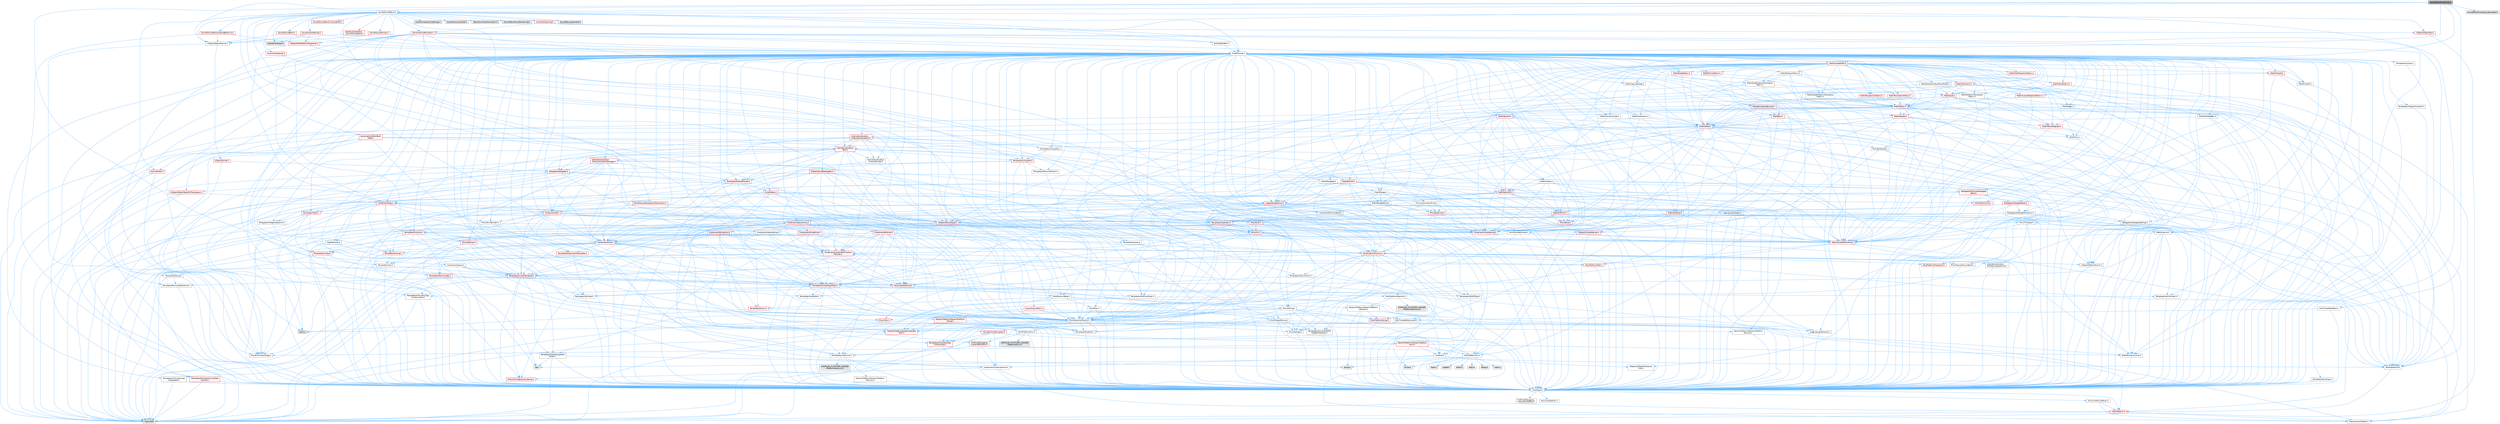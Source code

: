 digraph "SoundWaveProcedural.h"
{
 // INTERACTIVE_SVG=YES
 // LATEX_PDF_SIZE
  bgcolor="transparent";
  edge [fontname=Helvetica,fontsize=10,labelfontname=Helvetica,labelfontsize=10];
  node [fontname=Helvetica,fontsize=10,shape=box,height=0.2,width=0.4];
  Node1 [id="Node000001",label="SoundWaveProcedural.h",height=0.2,width=0.4,color="gray40", fillcolor="grey60", style="filled", fontcolor="black",tooltip=" "];
  Node1 -> Node2 [id="edge1_Node000001_Node000002",color="steelblue1",style="solid",tooltip=" "];
  Node2 [id="Node000002",label="CoreMinimal.h",height=0.2,width=0.4,color="grey40", fillcolor="white", style="filled",URL="$d7/d67/CoreMinimal_8h.html",tooltip=" "];
  Node2 -> Node3 [id="edge2_Node000002_Node000003",color="steelblue1",style="solid",tooltip=" "];
  Node3 [id="Node000003",label="CoreTypes.h",height=0.2,width=0.4,color="grey40", fillcolor="white", style="filled",URL="$dc/dec/CoreTypes_8h.html",tooltip=" "];
  Node3 -> Node4 [id="edge3_Node000003_Node000004",color="steelblue1",style="solid",tooltip=" "];
  Node4 [id="Node000004",label="HAL/Platform.h",height=0.2,width=0.4,color="red", fillcolor="#FFF0F0", style="filled",URL="$d9/dd0/Platform_8h.html",tooltip=" "];
  Node4 -> Node7 [id="edge4_Node000004_Node000007",color="steelblue1",style="solid",tooltip=" "];
  Node7 [id="Node000007",label="type_traits",height=0.2,width=0.4,color="grey60", fillcolor="#E0E0E0", style="filled",tooltip=" "];
  Node4 -> Node8 [id="edge5_Node000004_Node000008",color="steelblue1",style="solid",tooltip=" "];
  Node8 [id="Node000008",label="PreprocessorHelpers.h",height=0.2,width=0.4,color="grey40", fillcolor="white", style="filled",URL="$db/ddb/PreprocessorHelpers_8h.html",tooltip=" "];
  Node3 -> Node14 [id="edge6_Node000003_Node000014",color="steelblue1",style="solid",tooltip=" "];
  Node14 [id="Node000014",label="ProfilingDebugging\l/UMemoryDefines.h",height=0.2,width=0.4,color="grey40", fillcolor="white", style="filled",URL="$d2/da2/UMemoryDefines_8h.html",tooltip=" "];
  Node3 -> Node15 [id="edge7_Node000003_Node000015",color="steelblue1",style="solid",tooltip=" "];
  Node15 [id="Node000015",label="Misc/CoreMiscDefines.h",height=0.2,width=0.4,color="grey40", fillcolor="white", style="filled",URL="$da/d38/CoreMiscDefines_8h.html",tooltip=" "];
  Node15 -> Node4 [id="edge8_Node000015_Node000004",color="steelblue1",style="solid",tooltip=" "];
  Node15 -> Node8 [id="edge9_Node000015_Node000008",color="steelblue1",style="solid",tooltip=" "];
  Node3 -> Node16 [id="edge10_Node000003_Node000016",color="steelblue1",style="solid",tooltip=" "];
  Node16 [id="Node000016",label="Misc/CoreDefines.h",height=0.2,width=0.4,color="grey40", fillcolor="white", style="filled",URL="$d3/dd2/CoreDefines_8h.html",tooltip=" "];
  Node2 -> Node17 [id="edge11_Node000002_Node000017",color="steelblue1",style="solid",tooltip=" "];
  Node17 [id="Node000017",label="CoreFwd.h",height=0.2,width=0.4,color="grey40", fillcolor="white", style="filled",URL="$d1/d1e/CoreFwd_8h.html",tooltip=" "];
  Node17 -> Node3 [id="edge12_Node000017_Node000003",color="steelblue1",style="solid",tooltip=" "];
  Node17 -> Node18 [id="edge13_Node000017_Node000018",color="steelblue1",style="solid",tooltip=" "];
  Node18 [id="Node000018",label="Containers/ContainersFwd.h",height=0.2,width=0.4,color="grey40", fillcolor="white", style="filled",URL="$d4/d0a/ContainersFwd_8h.html",tooltip=" "];
  Node18 -> Node4 [id="edge14_Node000018_Node000004",color="steelblue1",style="solid",tooltip=" "];
  Node18 -> Node3 [id="edge15_Node000018_Node000003",color="steelblue1",style="solid",tooltip=" "];
  Node18 -> Node19 [id="edge16_Node000018_Node000019",color="steelblue1",style="solid",tooltip=" "];
  Node19 [id="Node000019",label="Traits/IsContiguousContainer.h",height=0.2,width=0.4,color="red", fillcolor="#FFF0F0", style="filled",URL="$d5/d3c/IsContiguousContainer_8h.html",tooltip=" "];
  Node19 -> Node3 [id="edge17_Node000019_Node000003",color="steelblue1",style="solid",tooltip=" "];
  Node17 -> Node22 [id="edge18_Node000017_Node000022",color="steelblue1",style="solid",tooltip=" "];
  Node22 [id="Node000022",label="Math/MathFwd.h",height=0.2,width=0.4,color="grey40", fillcolor="white", style="filled",URL="$d2/d10/MathFwd_8h.html",tooltip=" "];
  Node22 -> Node4 [id="edge19_Node000022_Node000004",color="steelblue1",style="solid",tooltip=" "];
  Node17 -> Node23 [id="edge20_Node000017_Node000023",color="steelblue1",style="solid",tooltip=" "];
  Node23 [id="Node000023",label="UObject/UObjectHierarchy\lFwd.h",height=0.2,width=0.4,color="grey40", fillcolor="white", style="filled",URL="$d3/d13/UObjectHierarchyFwd_8h.html",tooltip=" "];
  Node2 -> Node23 [id="edge21_Node000002_Node000023",color="steelblue1",style="solid",tooltip=" "];
  Node2 -> Node18 [id="edge22_Node000002_Node000018",color="steelblue1",style="solid",tooltip=" "];
  Node2 -> Node24 [id="edge23_Node000002_Node000024",color="steelblue1",style="solid",tooltip=" "];
  Node24 [id="Node000024",label="Misc/VarArgs.h",height=0.2,width=0.4,color="grey40", fillcolor="white", style="filled",URL="$d5/d6f/VarArgs_8h.html",tooltip=" "];
  Node24 -> Node3 [id="edge24_Node000024_Node000003",color="steelblue1",style="solid",tooltip=" "];
  Node2 -> Node25 [id="edge25_Node000002_Node000025",color="steelblue1",style="solid",tooltip=" "];
  Node25 [id="Node000025",label="Logging/LogVerbosity.h",height=0.2,width=0.4,color="grey40", fillcolor="white", style="filled",URL="$d2/d8f/LogVerbosity_8h.html",tooltip=" "];
  Node25 -> Node3 [id="edge26_Node000025_Node000003",color="steelblue1",style="solid",tooltip=" "];
  Node2 -> Node26 [id="edge27_Node000002_Node000026",color="steelblue1",style="solid",tooltip=" "];
  Node26 [id="Node000026",label="Misc/OutputDevice.h",height=0.2,width=0.4,color="grey40", fillcolor="white", style="filled",URL="$d7/d32/OutputDevice_8h.html",tooltip=" "];
  Node26 -> Node17 [id="edge28_Node000026_Node000017",color="steelblue1",style="solid",tooltip=" "];
  Node26 -> Node3 [id="edge29_Node000026_Node000003",color="steelblue1",style="solid",tooltip=" "];
  Node26 -> Node25 [id="edge30_Node000026_Node000025",color="steelblue1",style="solid",tooltip=" "];
  Node26 -> Node24 [id="edge31_Node000026_Node000024",color="steelblue1",style="solid",tooltip=" "];
  Node26 -> Node27 [id="edge32_Node000026_Node000027",color="steelblue1",style="solid",tooltip=" "];
  Node27 [id="Node000027",label="Templates/IsArrayOrRefOf\lTypeByPredicate.h",height=0.2,width=0.4,color="grey40", fillcolor="white", style="filled",URL="$d6/da1/IsArrayOrRefOfTypeByPredicate_8h.html",tooltip=" "];
  Node27 -> Node3 [id="edge33_Node000027_Node000003",color="steelblue1",style="solid",tooltip=" "];
  Node26 -> Node28 [id="edge34_Node000026_Node000028",color="steelblue1",style="solid",tooltip=" "];
  Node28 [id="Node000028",label="Templates/IsValidVariadic\lFunctionArg.h",height=0.2,width=0.4,color="red", fillcolor="#FFF0F0", style="filled",URL="$d0/dc8/IsValidVariadicFunctionArg_8h.html",tooltip=" "];
  Node28 -> Node3 [id="edge35_Node000028_Node000003",color="steelblue1",style="solid",tooltip=" "];
  Node28 -> Node7 [id="edge36_Node000028_Node000007",color="steelblue1",style="solid",tooltip=" "];
  Node26 -> Node30 [id="edge37_Node000026_Node000030",color="steelblue1",style="solid",tooltip=" "];
  Node30 [id="Node000030",label="Traits/IsCharEncodingCompatible\lWith.h",height=0.2,width=0.4,color="red", fillcolor="#FFF0F0", style="filled",URL="$df/dd1/IsCharEncodingCompatibleWith_8h.html",tooltip=" "];
  Node30 -> Node7 [id="edge38_Node000030_Node000007",color="steelblue1",style="solid",tooltip=" "];
  Node2 -> Node32 [id="edge39_Node000002_Node000032",color="steelblue1",style="solid",tooltip=" "];
  Node32 [id="Node000032",label="HAL/PlatformCrt.h",height=0.2,width=0.4,color="grey40", fillcolor="white", style="filled",URL="$d8/d75/PlatformCrt_8h.html",tooltip=" "];
  Node32 -> Node33 [id="edge40_Node000032_Node000033",color="steelblue1",style="solid",tooltip=" "];
  Node33 [id="Node000033",label="new",height=0.2,width=0.4,color="grey60", fillcolor="#E0E0E0", style="filled",tooltip=" "];
  Node32 -> Node34 [id="edge41_Node000032_Node000034",color="steelblue1",style="solid",tooltip=" "];
  Node34 [id="Node000034",label="wchar.h",height=0.2,width=0.4,color="grey60", fillcolor="#E0E0E0", style="filled",tooltip=" "];
  Node32 -> Node35 [id="edge42_Node000032_Node000035",color="steelblue1",style="solid",tooltip=" "];
  Node35 [id="Node000035",label="stddef.h",height=0.2,width=0.4,color="grey60", fillcolor="#E0E0E0", style="filled",tooltip=" "];
  Node32 -> Node36 [id="edge43_Node000032_Node000036",color="steelblue1",style="solid",tooltip=" "];
  Node36 [id="Node000036",label="stdlib.h",height=0.2,width=0.4,color="grey60", fillcolor="#E0E0E0", style="filled",tooltip=" "];
  Node32 -> Node37 [id="edge44_Node000032_Node000037",color="steelblue1",style="solid",tooltip=" "];
  Node37 [id="Node000037",label="stdio.h",height=0.2,width=0.4,color="grey60", fillcolor="#E0E0E0", style="filled",tooltip=" "];
  Node32 -> Node38 [id="edge45_Node000032_Node000038",color="steelblue1",style="solid",tooltip=" "];
  Node38 [id="Node000038",label="stdarg.h",height=0.2,width=0.4,color="grey60", fillcolor="#E0E0E0", style="filled",tooltip=" "];
  Node32 -> Node39 [id="edge46_Node000032_Node000039",color="steelblue1",style="solid",tooltip=" "];
  Node39 [id="Node000039",label="math.h",height=0.2,width=0.4,color="grey60", fillcolor="#E0E0E0", style="filled",tooltip=" "];
  Node32 -> Node40 [id="edge47_Node000032_Node000040",color="steelblue1",style="solid",tooltip=" "];
  Node40 [id="Node000040",label="float.h",height=0.2,width=0.4,color="grey60", fillcolor="#E0E0E0", style="filled",tooltip=" "];
  Node32 -> Node41 [id="edge48_Node000032_Node000041",color="steelblue1",style="solid",tooltip=" "];
  Node41 [id="Node000041",label="string.h",height=0.2,width=0.4,color="grey60", fillcolor="#E0E0E0", style="filled",tooltip=" "];
  Node2 -> Node42 [id="edge49_Node000002_Node000042",color="steelblue1",style="solid",tooltip=" "];
  Node42 [id="Node000042",label="HAL/PlatformMisc.h",height=0.2,width=0.4,color="grey40", fillcolor="white", style="filled",URL="$d0/df5/PlatformMisc_8h.html",tooltip=" "];
  Node42 -> Node3 [id="edge50_Node000042_Node000003",color="steelblue1",style="solid",tooltip=" "];
  Node42 -> Node43 [id="edge51_Node000042_Node000043",color="steelblue1",style="solid",tooltip=" "];
  Node43 [id="Node000043",label="GenericPlatform/GenericPlatform\lMisc.h",height=0.2,width=0.4,color="red", fillcolor="#FFF0F0", style="filled",URL="$db/d9a/GenericPlatformMisc_8h.html",tooltip=" "];
  Node43 -> Node17 [id="edge52_Node000043_Node000017",color="steelblue1",style="solid",tooltip=" "];
  Node43 -> Node3 [id="edge53_Node000043_Node000003",color="steelblue1",style="solid",tooltip=" "];
  Node43 -> Node32 [id="edge54_Node000043_Node000032",color="steelblue1",style="solid",tooltip=" "];
  Node43 -> Node47 [id="edge55_Node000043_Node000047",color="steelblue1",style="solid",tooltip=" "];
  Node47 [id="Node000047",label="Math/NumericLimits.h",height=0.2,width=0.4,color="grey40", fillcolor="white", style="filled",URL="$df/d1b/NumericLimits_8h.html",tooltip=" "];
  Node47 -> Node3 [id="edge56_Node000047_Node000003",color="steelblue1",style="solid",tooltip=" "];
  Node43 -> Node49 [id="edge57_Node000043_Node000049",color="steelblue1",style="solid",tooltip=" "];
  Node49 [id="Node000049",label="Misc/EnumClassFlags.h",height=0.2,width=0.4,color="grey40", fillcolor="white", style="filled",URL="$d8/de7/EnumClassFlags_8h.html",tooltip=" "];
  Node42 -> Node52 [id="edge58_Node000042_Node000052",color="steelblue1",style="solid",tooltip=" "];
  Node52 [id="Node000052",label="COMPILED_PLATFORM_HEADER\l(PlatformMisc.h)",height=0.2,width=0.4,color="grey60", fillcolor="#E0E0E0", style="filled",tooltip=" "];
  Node42 -> Node53 [id="edge59_Node000042_Node000053",color="steelblue1",style="solid",tooltip=" "];
  Node53 [id="Node000053",label="ProfilingDebugging\l/CpuProfilerTrace.h",height=0.2,width=0.4,color="red", fillcolor="#FFF0F0", style="filled",URL="$da/dcb/CpuProfilerTrace_8h.html",tooltip=" "];
  Node53 -> Node3 [id="edge60_Node000053_Node000003",color="steelblue1",style="solid",tooltip=" "];
  Node53 -> Node18 [id="edge61_Node000053_Node000018",color="steelblue1",style="solid",tooltip=" "];
  Node53 -> Node54 [id="edge62_Node000053_Node000054",color="steelblue1",style="solid",tooltip=" "];
  Node54 [id="Node000054",label="HAL/PlatformAtomics.h",height=0.2,width=0.4,color="grey40", fillcolor="white", style="filled",URL="$d3/d36/PlatformAtomics_8h.html",tooltip=" "];
  Node54 -> Node3 [id="edge63_Node000054_Node000003",color="steelblue1",style="solid",tooltip=" "];
  Node54 -> Node55 [id="edge64_Node000054_Node000055",color="steelblue1",style="solid",tooltip=" "];
  Node55 [id="Node000055",label="GenericPlatform/GenericPlatform\lAtomics.h",height=0.2,width=0.4,color="grey40", fillcolor="white", style="filled",URL="$da/d72/GenericPlatformAtomics_8h.html",tooltip=" "];
  Node55 -> Node3 [id="edge65_Node000055_Node000003",color="steelblue1",style="solid",tooltip=" "];
  Node54 -> Node56 [id="edge66_Node000054_Node000056",color="steelblue1",style="solid",tooltip=" "];
  Node56 [id="Node000056",label="COMPILED_PLATFORM_HEADER\l(PlatformAtomics.h)",height=0.2,width=0.4,color="grey60", fillcolor="#E0E0E0", style="filled",tooltip=" "];
  Node53 -> Node8 [id="edge67_Node000053_Node000008",color="steelblue1",style="solid",tooltip=" "];
  Node2 -> Node61 [id="edge68_Node000002_Node000061",color="steelblue1",style="solid",tooltip=" "];
  Node61 [id="Node000061",label="Misc/AssertionMacros.h",height=0.2,width=0.4,color="grey40", fillcolor="white", style="filled",URL="$d0/dfa/AssertionMacros_8h.html",tooltip=" "];
  Node61 -> Node3 [id="edge69_Node000061_Node000003",color="steelblue1",style="solid",tooltip=" "];
  Node61 -> Node4 [id="edge70_Node000061_Node000004",color="steelblue1",style="solid",tooltip=" "];
  Node61 -> Node42 [id="edge71_Node000061_Node000042",color="steelblue1",style="solid",tooltip=" "];
  Node61 -> Node8 [id="edge72_Node000061_Node000008",color="steelblue1",style="solid",tooltip=" "];
  Node61 -> Node62 [id="edge73_Node000061_Node000062",color="steelblue1",style="solid",tooltip=" "];
  Node62 [id="Node000062",label="Templates/EnableIf.h",height=0.2,width=0.4,color="grey40", fillcolor="white", style="filled",URL="$d7/d60/EnableIf_8h.html",tooltip=" "];
  Node62 -> Node3 [id="edge74_Node000062_Node000003",color="steelblue1",style="solid",tooltip=" "];
  Node61 -> Node27 [id="edge75_Node000061_Node000027",color="steelblue1",style="solid",tooltip=" "];
  Node61 -> Node28 [id="edge76_Node000061_Node000028",color="steelblue1",style="solid",tooltip=" "];
  Node61 -> Node30 [id="edge77_Node000061_Node000030",color="steelblue1",style="solid",tooltip=" "];
  Node61 -> Node24 [id="edge78_Node000061_Node000024",color="steelblue1",style="solid",tooltip=" "];
  Node61 -> Node63 [id="edge79_Node000061_Node000063",color="steelblue1",style="solid",tooltip=" "];
  Node63 [id="Node000063",label="String/FormatStringSan.h",height=0.2,width=0.4,color="red", fillcolor="#FFF0F0", style="filled",URL="$d3/d8b/FormatStringSan_8h.html",tooltip=" "];
  Node63 -> Node7 [id="edge80_Node000063_Node000007",color="steelblue1",style="solid",tooltip=" "];
  Node63 -> Node3 [id="edge81_Node000063_Node000003",color="steelblue1",style="solid",tooltip=" "];
  Node63 -> Node28 [id="edge82_Node000063_Node000028",color="steelblue1",style="solid",tooltip=" "];
  Node63 -> Node18 [id="edge83_Node000063_Node000018",color="steelblue1",style="solid",tooltip=" "];
  Node61 -> Node69 [id="edge84_Node000061_Node000069",color="steelblue1",style="solid",tooltip=" "];
  Node69 [id="Node000069",label="atomic",height=0.2,width=0.4,color="grey60", fillcolor="#E0E0E0", style="filled",tooltip=" "];
  Node2 -> Node70 [id="edge85_Node000002_Node000070",color="steelblue1",style="solid",tooltip=" "];
  Node70 [id="Node000070",label="Templates/IsPointer.h",height=0.2,width=0.4,color="grey40", fillcolor="white", style="filled",URL="$d7/d05/IsPointer_8h.html",tooltip=" "];
  Node70 -> Node3 [id="edge86_Node000070_Node000003",color="steelblue1",style="solid",tooltip=" "];
  Node2 -> Node71 [id="edge87_Node000002_Node000071",color="steelblue1",style="solid",tooltip=" "];
  Node71 [id="Node000071",label="HAL/PlatformMemory.h",height=0.2,width=0.4,color="grey40", fillcolor="white", style="filled",URL="$de/d68/PlatformMemory_8h.html",tooltip=" "];
  Node71 -> Node3 [id="edge88_Node000071_Node000003",color="steelblue1",style="solid",tooltip=" "];
  Node71 -> Node72 [id="edge89_Node000071_Node000072",color="steelblue1",style="solid",tooltip=" "];
  Node72 [id="Node000072",label="GenericPlatform/GenericPlatform\lMemory.h",height=0.2,width=0.4,color="grey40", fillcolor="white", style="filled",URL="$dd/d22/GenericPlatformMemory_8h.html",tooltip=" "];
  Node72 -> Node17 [id="edge90_Node000072_Node000017",color="steelblue1",style="solid",tooltip=" "];
  Node72 -> Node3 [id="edge91_Node000072_Node000003",color="steelblue1",style="solid",tooltip=" "];
  Node72 -> Node73 [id="edge92_Node000072_Node000073",color="steelblue1",style="solid",tooltip=" "];
  Node73 [id="Node000073",label="HAL/PlatformString.h",height=0.2,width=0.4,color="red", fillcolor="#FFF0F0", style="filled",URL="$db/db5/PlatformString_8h.html",tooltip=" "];
  Node73 -> Node3 [id="edge93_Node000073_Node000003",color="steelblue1",style="solid",tooltip=" "];
  Node72 -> Node41 [id="edge94_Node000072_Node000041",color="steelblue1",style="solid",tooltip=" "];
  Node72 -> Node34 [id="edge95_Node000072_Node000034",color="steelblue1",style="solid",tooltip=" "];
  Node71 -> Node75 [id="edge96_Node000071_Node000075",color="steelblue1",style="solid",tooltip=" "];
  Node75 [id="Node000075",label="COMPILED_PLATFORM_HEADER\l(PlatformMemory.h)",height=0.2,width=0.4,color="grey60", fillcolor="#E0E0E0", style="filled",tooltip=" "];
  Node2 -> Node54 [id="edge97_Node000002_Node000054",color="steelblue1",style="solid",tooltip=" "];
  Node2 -> Node76 [id="edge98_Node000002_Node000076",color="steelblue1",style="solid",tooltip=" "];
  Node76 [id="Node000076",label="Misc/Exec.h",height=0.2,width=0.4,color="grey40", fillcolor="white", style="filled",URL="$de/ddb/Exec_8h.html",tooltip=" "];
  Node76 -> Node3 [id="edge99_Node000076_Node000003",color="steelblue1",style="solid",tooltip=" "];
  Node76 -> Node61 [id="edge100_Node000076_Node000061",color="steelblue1",style="solid",tooltip=" "];
  Node2 -> Node77 [id="edge101_Node000002_Node000077",color="steelblue1",style="solid",tooltip=" "];
  Node77 [id="Node000077",label="HAL/MemoryBase.h",height=0.2,width=0.4,color="grey40", fillcolor="white", style="filled",URL="$d6/d9f/MemoryBase_8h.html",tooltip=" "];
  Node77 -> Node3 [id="edge102_Node000077_Node000003",color="steelblue1",style="solid",tooltip=" "];
  Node77 -> Node54 [id="edge103_Node000077_Node000054",color="steelblue1",style="solid",tooltip=" "];
  Node77 -> Node32 [id="edge104_Node000077_Node000032",color="steelblue1",style="solid",tooltip=" "];
  Node77 -> Node76 [id="edge105_Node000077_Node000076",color="steelblue1",style="solid",tooltip=" "];
  Node77 -> Node26 [id="edge106_Node000077_Node000026",color="steelblue1",style="solid",tooltip=" "];
  Node77 -> Node78 [id="edge107_Node000077_Node000078",color="steelblue1",style="solid",tooltip=" "];
  Node78 [id="Node000078",label="Templates/Atomic.h",height=0.2,width=0.4,color="red", fillcolor="#FFF0F0", style="filled",URL="$d3/d91/Atomic_8h.html",tooltip=" "];
  Node78 -> Node79 [id="edge108_Node000078_Node000079",color="steelblue1",style="solid",tooltip=" "];
  Node79 [id="Node000079",label="HAL/ThreadSafeCounter.h",height=0.2,width=0.4,color="grey40", fillcolor="white", style="filled",URL="$dc/dc9/ThreadSafeCounter_8h.html",tooltip=" "];
  Node79 -> Node3 [id="edge109_Node000079_Node000003",color="steelblue1",style="solid",tooltip=" "];
  Node79 -> Node54 [id="edge110_Node000079_Node000054",color="steelblue1",style="solid",tooltip=" "];
  Node78 -> Node69 [id="edge111_Node000078_Node000069",color="steelblue1",style="solid",tooltip=" "];
  Node2 -> Node87 [id="edge112_Node000002_Node000087",color="steelblue1",style="solid",tooltip=" "];
  Node87 [id="Node000087",label="HAL/UnrealMemory.h",height=0.2,width=0.4,color="red", fillcolor="#FFF0F0", style="filled",URL="$d9/d96/UnrealMemory_8h.html",tooltip=" "];
  Node87 -> Node3 [id="edge113_Node000087_Node000003",color="steelblue1",style="solid",tooltip=" "];
  Node87 -> Node72 [id="edge114_Node000087_Node000072",color="steelblue1",style="solid",tooltip=" "];
  Node87 -> Node77 [id="edge115_Node000087_Node000077",color="steelblue1",style="solid",tooltip=" "];
  Node87 -> Node71 [id="edge116_Node000087_Node000071",color="steelblue1",style="solid",tooltip=" "];
  Node87 -> Node70 [id="edge117_Node000087_Node000070",color="steelblue1",style="solid",tooltip=" "];
  Node2 -> Node89 [id="edge118_Node000002_Node000089",color="steelblue1",style="solid",tooltip=" "];
  Node89 [id="Node000089",label="Templates/IsArithmetic.h",height=0.2,width=0.4,color="grey40", fillcolor="white", style="filled",URL="$d2/d5d/IsArithmetic_8h.html",tooltip=" "];
  Node89 -> Node3 [id="edge119_Node000089_Node000003",color="steelblue1",style="solid",tooltip=" "];
  Node2 -> Node83 [id="edge120_Node000002_Node000083",color="steelblue1",style="solid",tooltip=" "];
  Node83 [id="Node000083",label="Templates/AndOrNot.h",height=0.2,width=0.4,color="grey40", fillcolor="white", style="filled",URL="$db/d0a/AndOrNot_8h.html",tooltip=" "];
  Node83 -> Node3 [id="edge121_Node000083_Node000003",color="steelblue1",style="solid",tooltip=" "];
  Node2 -> Node90 [id="edge122_Node000002_Node000090",color="steelblue1",style="solid",tooltip=" "];
  Node90 [id="Node000090",label="Templates/IsPODType.h",height=0.2,width=0.4,color="grey40", fillcolor="white", style="filled",URL="$d7/db1/IsPODType_8h.html",tooltip=" "];
  Node90 -> Node3 [id="edge123_Node000090_Node000003",color="steelblue1",style="solid",tooltip=" "];
  Node2 -> Node91 [id="edge124_Node000002_Node000091",color="steelblue1",style="solid",tooltip=" "];
  Node91 [id="Node000091",label="Templates/IsUECoreType.h",height=0.2,width=0.4,color="grey40", fillcolor="white", style="filled",URL="$d1/db8/IsUECoreType_8h.html",tooltip=" "];
  Node91 -> Node3 [id="edge125_Node000091_Node000003",color="steelblue1",style="solid",tooltip=" "];
  Node91 -> Node7 [id="edge126_Node000091_Node000007",color="steelblue1",style="solid",tooltip=" "];
  Node2 -> Node84 [id="edge127_Node000002_Node000084",color="steelblue1",style="solid",tooltip=" "];
  Node84 [id="Node000084",label="Templates/IsTriviallyCopy\lConstructible.h",height=0.2,width=0.4,color="grey40", fillcolor="white", style="filled",URL="$d3/d78/IsTriviallyCopyConstructible_8h.html",tooltip=" "];
  Node84 -> Node3 [id="edge128_Node000084_Node000003",color="steelblue1",style="solid",tooltip=" "];
  Node84 -> Node7 [id="edge129_Node000084_Node000007",color="steelblue1",style="solid",tooltip=" "];
  Node2 -> Node92 [id="edge130_Node000002_Node000092",color="steelblue1",style="solid",tooltip=" "];
  Node92 [id="Node000092",label="Templates/UnrealTypeTraits.h",height=0.2,width=0.4,color="red", fillcolor="#FFF0F0", style="filled",URL="$d2/d2d/UnrealTypeTraits_8h.html",tooltip=" "];
  Node92 -> Node3 [id="edge131_Node000092_Node000003",color="steelblue1",style="solid",tooltip=" "];
  Node92 -> Node70 [id="edge132_Node000092_Node000070",color="steelblue1",style="solid",tooltip=" "];
  Node92 -> Node61 [id="edge133_Node000092_Node000061",color="steelblue1",style="solid",tooltip=" "];
  Node92 -> Node83 [id="edge134_Node000092_Node000083",color="steelblue1",style="solid",tooltip=" "];
  Node92 -> Node62 [id="edge135_Node000092_Node000062",color="steelblue1",style="solid",tooltip=" "];
  Node92 -> Node89 [id="edge136_Node000092_Node000089",color="steelblue1",style="solid",tooltip=" "];
  Node92 -> Node90 [id="edge137_Node000092_Node000090",color="steelblue1",style="solid",tooltip=" "];
  Node92 -> Node91 [id="edge138_Node000092_Node000091",color="steelblue1",style="solid",tooltip=" "];
  Node92 -> Node84 [id="edge139_Node000092_Node000084",color="steelblue1",style="solid",tooltip=" "];
  Node2 -> Node62 [id="edge140_Node000002_Node000062",color="steelblue1",style="solid",tooltip=" "];
  Node2 -> Node94 [id="edge141_Node000002_Node000094",color="steelblue1",style="solid",tooltip=" "];
  Node94 [id="Node000094",label="Templates/RemoveReference.h",height=0.2,width=0.4,color="grey40", fillcolor="white", style="filled",URL="$da/dbe/RemoveReference_8h.html",tooltip=" "];
  Node94 -> Node3 [id="edge142_Node000094_Node000003",color="steelblue1",style="solid",tooltip=" "];
  Node2 -> Node95 [id="edge143_Node000002_Node000095",color="steelblue1",style="solid",tooltip=" "];
  Node95 [id="Node000095",label="Templates/IntegralConstant.h",height=0.2,width=0.4,color="grey40", fillcolor="white", style="filled",URL="$db/d1b/IntegralConstant_8h.html",tooltip=" "];
  Node95 -> Node3 [id="edge144_Node000095_Node000003",color="steelblue1",style="solid",tooltip=" "];
  Node2 -> Node96 [id="edge145_Node000002_Node000096",color="steelblue1",style="solid",tooltip=" "];
  Node96 [id="Node000096",label="Templates/IsClass.h",height=0.2,width=0.4,color="grey40", fillcolor="white", style="filled",URL="$db/dcb/IsClass_8h.html",tooltip=" "];
  Node96 -> Node3 [id="edge146_Node000096_Node000003",color="steelblue1",style="solid",tooltip=" "];
  Node2 -> Node97 [id="edge147_Node000002_Node000097",color="steelblue1",style="solid",tooltip=" "];
  Node97 [id="Node000097",label="Templates/TypeCompatible\lBytes.h",height=0.2,width=0.4,color="grey40", fillcolor="white", style="filled",URL="$df/d0a/TypeCompatibleBytes_8h.html",tooltip=" "];
  Node97 -> Node3 [id="edge148_Node000097_Node000003",color="steelblue1",style="solid",tooltip=" "];
  Node97 -> Node41 [id="edge149_Node000097_Node000041",color="steelblue1",style="solid",tooltip=" "];
  Node97 -> Node33 [id="edge150_Node000097_Node000033",color="steelblue1",style="solid",tooltip=" "];
  Node97 -> Node7 [id="edge151_Node000097_Node000007",color="steelblue1",style="solid",tooltip=" "];
  Node2 -> Node19 [id="edge152_Node000002_Node000019",color="steelblue1",style="solid",tooltip=" "];
  Node2 -> Node98 [id="edge153_Node000002_Node000098",color="steelblue1",style="solid",tooltip=" "];
  Node98 [id="Node000098",label="Templates/UnrealTemplate.h",height=0.2,width=0.4,color="red", fillcolor="#FFF0F0", style="filled",URL="$d4/d24/UnrealTemplate_8h.html",tooltip=" "];
  Node98 -> Node3 [id="edge154_Node000098_Node000003",color="steelblue1",style="solid",tooltip=" "];
  Node98 -> Node70 [id="edge155_Node000098_Node000070",color="steelblue1",style="solid",tooltip=" "];
  Node98 -> Node87 [id="edge156_Node000098_Node000087",color="steelblue1",style="solid",tooltip=" "];
  Node98 -> Node92 [id="edge157_Node000098_Node000092",color="steelblue1",style="solid",tooltip=" "];
  Node98 -> Node94 [id="edge158_Node000098_Node000094",color="steelblue1",style="solid",tooltip=" "];
  Node98 -> Node97 [id="edge159_Node000098_Node000097",color="steelblue1",style="solid",tooltip=" "];
  Node98 -> Node19 [id="edge160_Node000098_Node000019",color="steelblue1",style="solid",tooltip=" "];
  Node98 -> Node7 [id="edge161_Node000098_Node000007",color="steelblue1",style="solid",tooltip=" "];
  Node2 -> Node47 [id="edge162_Node000002_Node000047",color="steelblue1",style="solid",tooltip=" "];
  Node2 -> Node102 [id="edge163_Node000002_Node000102",color="steelblue1",style="solid",tooltip=" "];
  Node102 [id="Node000102",label="HAL/PlatformMath.h",height=0.2,width=0.4,color="red", fillcolor="#FFF0F0", style="filled",URL="$dc/d53/PlatformMath_8h.html",tooltip=" "];
  Node102 -> Node3 [id="edge164_Node000102_Node000003",color="steelblue1",style="solid",tooltip=" "];
  Node2 -> Node85 [id="edge165_Node000002_Node000085",color="steelblue1",style="solid",tooltip=" "];
  Node85 [id="Node000085",label="Templates/IsTriviallyCopy\lAssignable.h",height=0.2,width=0.4,color="grey40", fillcolor="white", style="filled",URL="$d2/df2/IsTriviallyCopyAssignable_8h.html",tooltip=" "];
  Node85 -> Node3 [id="edge166_Node000085_Node000003",color="steelblue1",style="solid",tooltip=" "];
  Node85 -> Node7 [id="edge167_Node000085_Node000007",color="steelblue1",style="solid",tooltip=" "];
  Node2 -> Node110 [id="edge168_Node000002_Node000110",color="steelblue1",style="solid",tooltip=" "];
  Node110 [id="Node000110",label="Templates/MemoryOps.h",height=0.2,width=0.4,color="red", fillcolor="#FFF0F0", style="filled",URL="$db/dea/MemoryOps_8h.html",tooltip=" "];
  Node110 -> Node3 [id="edge169_Node000110_Node000003",color="steelblue1",style="solid",tooltip=" "];
  Node110 -> Node87 [id="edge170_Node000110_Node000087",color="steelblue1",style="solid",tooltip=" "];
  Node110 -> Node85 [id="edge171_Node000110_Node000085",color="steelblue1",style="solid",tooltip=" "];
  Node110 -> Node84 [id="edge172_Node000110_Node000084",color="steelblue1",style="solid",tooltip=" "];
  Node110 -> Node92 [id="edge173_Node000110_Node000092",color="steelblue1",style="solid",tooltip=" "];
  Node110 -> Node33 [id="edge174_Node000110_Node000033",color="steelblue1",style="solid",tooltip=" "];
  Node110 -> Node7 [id="edge175_Node000110_Node000007",color="steelblue1",style="solid",tooltip=" "];
  Node2 -> Node111 [id="edge176_Node000002_Node000111",color="steelblue1",style="solid",tooltip=" "];
  Node111 [id="Node000111",label="Containers/ContainerAllocation\lPolicies.h",height=0.2,width=0.4,color="red", fillcolor="#FFF0F0", style="filled",URL="$d7/dff/ContainerAllocationPolicies_8h.html",tooltip=" "];
  Node111 -> Node3 [id="edge177_Node000111_Node000003",color="steelblue1",style="solid",tooltip=" "];
  Node111 -> Node111 [id="edge178_Node000111_Node000111",color="steelblue1",style="solid",tooltip=" "];
  Node111 -> Node102 [id="edge179_Node000111_Node000102",color="steelblue1",style="solid",tooltip=" "];
  Node111 -> Node87 [id="edge180_Node000111_Node000087",color="steelblue1",style="solid",tooltip=" "];
  Node111 -> Node47 [id="edge181_Node000111_Node000047",color="steelblue1",style="solid",tooltip=" "];
  Node111 -> Node61 [id="edge182_Node000111_Node000061",color="steelblue1",style="solid",tooltip=" "];
  Node111 -> Node110 [id="edge183_Node000111_Node000110",color="steelblue1",style="solid",tooltip=" "];
  Node111 -> Node97 [id="edge184_Node000111_Node000097",color="steelblue1",style="solid",tooltip=" "];
  Node111 -> Node7 [id="edge185_Node000111_Node000007",color="steelblue1",style="solid",tooltip=" "];
  Node2 -> Node114 [id="edge186_Node000002_Node000114",color="steelblue1",style="solid",tooltip=" "];
  Node114 [id="Node000114",label="Templates/IsEnumClass.h",height=0.2,width=0.4,color="grey40", fillcolor="white", style="filled",URL="$d7/d15/IsEnumClass_8h.html",tooltip=" "];
  Node114 -> Node3 [id="edge187_Node000114_Node000003",color="steelblue1",style="solid",tooltip=" "];
  Node114 -> Node83 [id="edge188_Node000114_Node000083",color="steelblue1",style="solid",tooltip=" "];
  Node2 -> Node115 [id="edge189_Node000002_Node000115",color="steelblue1",style="solid",tooltip=" "];
  Node115 [id="Node000115",label="HAL/PlatformProperties.h",height=0.2,width=0.4,color="red", fillcolor="#FFF0F0", style="filled",URL="$d9/db0/PlatformProperties_8h.html",tooltip=" "];
  Node115 -> Node3 [id="edge190_Node000115_Node000003",color="steelblue1",style="solid",tooltip=" "];
  Node2 -> Node118 [id="edge191_Node000002_Node000118",color="steelblue1",style="solid",tooltip=" "];
  Node118 [id="Node000118",label="Misc/EngineVersionBase.h",height=0.2,width=0.4,color="grey40", fillcolor="white", style="filled",URL="$d5/d2b/EngineVersionBase_8h.html",tooltip=" "];
  Node118 -> Node3 [id="edge192_Node000118_Node000003",color="steelblue1",style="solid",tooltip=" "];
  Node2 -> Node119 [id="edge193_Node000002_Node000119",color="steelblue1",style="solid",tooltip=" "];
  Node119 [id="Node000119",label="Internationalization\l/TextNamespaceFwd.h",height=0.2,width=0.4,color="grey40", fillcolor="white", style="filled",URL="$d8/d97/TextNamespaceFwd_8h.html",tooltip=" "];
  Node119 -> Node3 [id="edge194_Node000119_Node000003",color="steelblue1",style="solid",tooltip=" "];
  Node2 -> Node120 [id="edge195_Node000002_Node000120",color="steelblue1",style="solid",tooltip=" "];
  Node120 [id="Node000120",label="Serialization/Archive.h",height=0.2,width=0.4,color="red", fillcolor="#FFF0F0", style="filled",URL="$d7/d3b/Archive_8h.html",tooltip=" "];
  Node120 -> Node17 [id="edge196_Node000120_Node000017",color="steelblue1",style="solid",tooltip=" "];
  Node120 -> Node3 [id="edge197_Node000120_Node000003",color="steelblue1",style="solid",tooltip=" "];
  Node120 -> Node115 [id="edge198_Node000120_Node000115",color="steelblue1",style="solid",tooltip=" "];
  Node120 -> Node119 [id="edge199_Node000120_Node000119",color="steelblue1",style="solid",tooltip=" "];
  Node120 -> Node22 [id="edge200_Node000120_Node000022",color="steelblue1",style="solid",tooltip=" "];
  Node120 -> Node61 [id="edge201_Node000120_Node000061",color="steelblue1",style="solid",tooltip=" "];
  Node120 -> Node118 [id="edge202_Node000120_Node000118",color="steelblue1",style="solid",tooltip=" "];
  Node120 -> Node24 [id="edge203_Node000120_Node000024",color="steelblue1",style="solid",tooltip=" "];
  Node120 -> Node62 [id="edge204_Node000120_Node000062",color="steelblue1",style="solid",tooltip=" "];
  Node120 -> Node27 [id="edge205_Node000120_Node000027",color="steelblue1",style="solid",tooltip=" "];
  Node120 -> Node114 [id="edge206_Node000120_Node000114",color="steelblue1",style="solid",tooltip=" "];
  Node120 -> Node28 [id="edge207_Node000120_Node000028",color="steelblue1",style="solid",tooltip=" "];
  Node120 -> Node98 [id="edge208_Node000120_Node000098",color="steelblue1",style="solid",tooltip=" "];
  Node120 -> Node30 [id="edge209_Node000120_Node000030",color="steelblue1",style="solid",tooltip=" "];
  Node120 -> Node123 [id="edge210_Node000120_Node000123",color="steelblue1",style="solid",tooltip=" "];
  Node123 [id="Node000123",label="UObject/ObjectVersion.h",height=0.2,width=0.4,color="grey40", fillcolor="white", style="filled",URL="$da/d63/ObjectVersion_8h.html",tooltip=" "];
  Node123 -> Node3 [id="edge211_Node000123_Node000003",color="steelblue1",style="solid",tooltip=" "];
  Node2 -> Node124 [id="edge212_Node000002_Node000124",color="steelblue1",style="solid",tooltip=" "];
  Node124 [id="Node000124",label="Templates/Less.h",height=0.2,width=0.4,color="grey40", fillcolor="white", style="filled",URL="$de/dc8/Less_8h.html",tooltip=" "];
  Node124 -> Node3 [id="edge213_Node000124_Node000003",color="steelblue1",style="solid",tooltip=" "];
  Node124 -> Node98 [id="edge214_Node000124_Node000098",color="steelblue1",style="solid",tooltip=" "];
  Node2 -> Node125 [id="edge215_Node000002_Node000125",color="steelblue1",style="solid",tooltip=" "];
  Node125 [id="Node000125",label="Templates/Sorting.h",height=0.2,width=0.4,color="red", fillcolor="#FFF0F0", style="filled",URL="$d3/d9e/Sorting_8h.html",tooltip=" "];
  Node125 -> Node3 [id="edge216_Node000125_Node000003",color="steelblue1",style="solid",tooltip=" "];
  Node125 -> Node102 [id="edge217_Node000125_Node000102",color="steelblue1",style="solid",tooltip=" "];
  Node125 -> Node124 [id="edge218_Node000125_Node000124",color="steelblue1",style="solid",tooltip=" "];
  Node2 -> Node136 [id="edge219_Node000002_Node000136",color="steelblue1",style="solid",tooltip=" "];
  Node136 [id="Node000136",label="Misc/Char.h",height=0.2,width=0.4,color="red", fillcolor="#FFF0F0", style="filled",URL="$d0/d58/Char_8h.html",tooltip=" "];
  Node136 -> Node3 [id="edge220_Node000136_Node000003",color="steelblue1",style="solid",tooltip=" "];
  Node136 -> Node7 [id="edge221_Node000136_Node000007",color="steelblue1",style="solid",tooltip=" "];
  Node2 -> Node139 [id="edge222_Node000002_Node000139",color="steelblue1",style="solid",tooltip=" "];
  Node139 [id="Node000139",label="GenericPlatform/GenericPlatform\lStricmp.h",height=0.2,width=0.4,color="grey40", fillcolor="white", style="filled",URL="$d2/d86/GenericPlatformStricmp_8h.html",tooltip=" "];
  Node139 -> Node3 [id="edge223_Node000139_Node000003",color="steelblue1",style="solid",tooltip=" "];
  Node2 -> Node140 [id="edge224_Node000002_Node000140",color="steelblue1",style="solid",tooltip=" "];
  Node140 [id="Node000140",label="GenericPlatform/GenericPlatform\lString.h",height=0.2,width=0.4,color="red", fillcolor="#FFF0F0", style="filled",URL="$dd/d20/GenericPlatformString_8h.html",tooltip=" "];
  Node140 -> Node3 [id="edge225_Node000140_Node000003",color="steelblue1",style="solid",tooltip=" "];
  Node140 -> Node139 [id="edge226_Node000140_Node000139",color="steelblue1",style="solid",tooltip=" "];
  Node140 -> Node62 [id="edge227_Node000140_Node000062",color="steelblue1",style="solid",tooltip=" "];
  Node140 -> Node30 [id="edge228_Node000140_Node000030",color="steelblue1",style="solid",tooltip=" "];
  Node140 -> Node7 [id="edge229_Node000140_Node000007",color="steelblue1",style="solid",tooltip=" "];
  Node2 -> Node73 [id="edge230_Node000002_Node000073",color="steelblue1",style="solid",tooltip=" "];
  Node2 -> Node143 [id="edge231_Node000002_Node000143",color="steelblue1",style="solid",tooltip=" "];
  Node143 [id="Node000143",label="Misc/CString.h",height=0.2,width=0.4,color="grey40", fillcolor="white", style="filled",URL="$d2/d49/CString_8h.html",tooltip=" "];
  Node143 -> Node3 [id="edge232_Node000143_Node000003",color="steelblue1",style="solid",tooltip=" "];
  Node143 -> Node32 [id="edge233_Node000143_Node000032",color="steelblue1",style="solid",tooltip=" "];
  Node143 -> Node73 [id="edge234_Node000143_Node000073",color="steelblue1",style="solid",tooltip=" "];
  Node143 -> Node61 [id="edge235_Node000143_Node000061",color="steelblue1",style="solid",tooltip=" "];
  Node143 -> Node136 [id="edge236_Node000143_Node000136",color="steelblue1",style="solid",tooltip=" "];
  Node143 -> Node24 [id="edge237_Node000143_Node000024",color="steelblue1",style="solid",tooltip=" "];
  Node143 -> Node27 [id="edge238_Node000143_Node000027",color="steelblue1",style="solid",tooltip=" "];
  Node143 -> Node28 [id="edge239_Node000143_Node000028",color="steelblue1",style="solid",tooltip=" "];
  Node143 -> Node30 [id="edge240_Node000143_Node000030",color="steelblue1",style="solid",tooltip=" "];
  Node2 -> Node144 [id="edge241_Node000002_Node000144",color="steelblue1",style="solid",tooltip=" "];
  Node144 [id="Node000144",label="Misc/Crc.h",height=0.2,width=0.4,color="red", fillcolor="#FFF0F0", style="filled",URL="$d4/dd2/Crc_8h.html",tooltip=" "];
  Node144 -> Node3 [id="edge242_Node000144_Node000003",color="steelblue1",style="solid",tooltip=" "];
  Node144 -> Node73 [id="edge243_Node000144_Node000073",color="steelblue1",style="solid",tooltip=" "];
  Node144 -> Node61 [id="edge244_Node000144_Node000061",color="steelblue1",style="solid",tooltip=" "];
  Node144 -> Node143 [id="edge245_Node000144_Node000143",color="steelblue1",style="solid",tooltip=" "];
  Node144 -> Node136 [id="edge246_Node000144_Node000136",color="steelblue1",style="solid",tooltip=" "];
  Node144 -> Node92 [id="edge247_Node000144_Node000092",color="steelblue1",style="solid",tooltip=" "];
  Node2 -> Node135 [id="edge248_Node000002_Node000135",color="steelblue1",style="solid",tooltip=" "];
  Node135 [id="Node000135",label="Math/UnrealMathUtility.h",height=0.2,width=0.4,color="red", fillcolor="#FFF0F0", style="filled",URL="$db/db8/UnrealMathUtility_8h.html",tooltip=" "];
  Node135 -> Node3 [id="edge249_Node000135_Node000003",color="steelblue1",style="solid",tooltip=" "];
  Node135 -> Node61 [id="edge250_Node000135_Node000061",color="steelblue1",style="solid",tooltip=" "];
  Node135 -> Node102 [id="edge251_Node000135_Node000102",color="steelblue1",style="solid",tooltip=" "];
  Node135 -> Node22 [id="edge252_Node000135_Node000022",color="steelblue1",style="solid",tooltip=" "];
  Node2 -> Node145 [id="edge253_Node000002_Node000145",color="steelblue1",style="solid",tooltip=" "];
  Node145 [id="Node000145",label="Containers/UnrealString.h",height=0.2,width=0.4,color="red", fillcolor="#FFF0F0", style="filled",URL="$d5/dba/UnrealString_8h.html",tooltip=" "];
  Node2 -> Node149 [id="edge254_Node000002_Node000149",color="steelblue1",style="solid",tooltip=" "];
  Node149 [id="Node000149",label="Containers/Array.h",height=0.2,width=0.4,color="red", fillcolor="#FFF0F0", style="filled",URL="$df/dd0/Array_8h.html",tooltip=" "];
  Node149 -> Node3 [id="edge255_Node000149_Node000003",color="steelblue1",style="solid",tooltip=" "];
  Node149 -> Node61 [id="edge256_Node000149_Node000061",color="steelblue1",style="solid",tooltip=" "];
  Node149 -> Node87 [id="edge257_Node000149_Node000087",color="steelblue1",style="solid",tooltip=" "];
  Node149 -> Node92 [id="edge258_Node000149_Node000092",color="steelblue1",style="solid",tooltip=" "];
  Node149 -> Node98 [id="edge259_Node000149_Node000098",color="steelblue1",style="solid",tooltip=" "];
  Node149 -> Node111 [id="edge260_Node000149_Node000111",color="steelblue1",style="solid",tooltip=" "];
  Node149 -> Node120 [id="edge261_Node000149_Node000120",color="steelblue1",style="solid",tooltip=" "];
  Node149 -> Node128 [id="edge262_Node000149_Node000128",color="steelblue1",style="solid",tooltip=" "];
  Node128 [id="Node000128",label="Templates/Invoke.h",height=0.2,width=0.4,color="red", fillcolor="#FFF0F0", style="filled",URL="$d7/deb/Invoke_8h.html",tooltip=" "];
  Node128 -> Node3 [id="edge263_Node000128_Node000003",color="steelblue1",style="solid",tooltip=" "];
  Node128 -> Node98 [id="edge264_Node000128_Node000098",color="steelblue1",style="solid",tooltip=" "];
  Node128 -> Node7 [id="edge265_Node000128_Node000007",color="steelblue1",style="solid",tooltip=" "];
  Node149 -> Node124 [id="edge266_Node000149_Node000124",color="steelblue1",style="solid",tooltip=" "];
  Node149 -> Node125 [id="edge267_Node000149_Node000125",color="steelblue1",style="solid",tooltip=" "];
  Node149 -> Node172 [id="edge268_Node000149_Node000172",color="steelblue1",style="solid",tooltip=" "];
  Node172 [id="Node000172",label="Templates/AlignmentTemplates.h",height=0.2,width=0.4,color="red", fillcolor="#FFF0F0", style="filled",URL="$dd/d32/AlignmentTemplates_8h.html",tooltip=" "];
  Node172 -> Node3 [id="edge269_Node000172_Node000003",color="steelblue1",style="solid",tooltip=" "];
  Node172 -> Node70 [id="edge270_Node000172_Node000070",color="steelblue1",style="solid",tooltip=" "];
  Node149 -> Node7 [id="edge271_Node000149_Node000007",color="steelblue1",style="solid",tooltip=" "];
  Node2 -> Node173 [id="edge272_Node000002_Node000173",color="steelblue1",style="solid",tooltip=" "];
  Node173 [id="Node000173",label="Misc/FrameNumber.h",height=0.2,width=0.4,color="grey40", fillcolor="white", style="filled",URL="$dd/dbd/FrameNumber_8h.html",tooltip=" "];
  Node173 -> Node3 [id="edge273_Node000173_Node000003",color="steelblue1",style="solid",tooltip=" "];
  Node173 -> Node47 [id="edge274_Node000173_Node000047",color="steelblue1",style="solid",tooltip=" "];
  Node173 -> Node135 [id="edge275_Node000173_Node000135",color="steelblue1",style="solid",tooltip=" "];
  Node173 -> Node62 [id="edge276_Node000173_Node000062",color="steelblue1",style="solid",tooltip=" "];
  Node173 -> Node92 [id="edge277_Node000173_Node000092",color="steelblue1",style="solid",tooltip=" "];
  Node2 -> Node174 [id="edge278_Node000002_Node000174",color="steelblue1",style="solid",tooltip=" "];
  Node174 [id="Node000174",label="Misc/Timespan.h",height=0.2,width=0.4,color="grey40", fillcolor="white", style="filled",URL="$da/dd9/Timespan_8h.html",tooltip=" "];
  Node174 -> Node3 [id="edge279_Node000174_Node000003",color="steelblue1",style="solid",tooltip=" "];
  Node174 -> Node175 [id="edge280_Node000174_Node000175",color="steelblue1",style="solid",tooltip=" "];
  Node175 [id="Node000175",label="Math/Interval.h",height=0.2,width=0.4,color="grey40", fillcolor="white", style="filled",URL="$d1/d55/Interval_8h.html",tooltip=" "];
  Node175 -> Node3 [id="edge281_Node000175_Node000003",color="steelblue1",style="solid",tooltip=" "];
  Node175 -> Node89 [id="edge282_Node000175_Node000089",color="steelblue1",style="solid",tooltip=" "];
  Node175 -> Node92 [id="edge283_Node000175_Node000092",color="steelblue1",style="solid",tooltip=" "];
  Node175 -> Node47 [id="edge284_Node000175_Node000047",color="steelblue1",style="solid",tooltip=" "];
  Node175 -> Node135 [id="edge285_Node000175_Node000135",color="steelblue1",style="solid",tooltip=" "];
  Node174 -> Node135 [id="edge286_Node000174_Node000135",color="steelblue1",style="solid",tooltip=" "];
  Node174 -> Node61 [id="edge287_Node000174_Node000061",color="steelblue1",style="solid",tooltip=" "];
  Node2 -> Node176 [id="edge288_Node000002_Node000176",color="steelblue1",style="solid",tooltip=" "];
  Node176 [id="Node000176",label="Containers/StringConv.h",height=0.2,width=0.4,color="red", fillcolor="#FFF0F0", style="filled",URL="$d3/ddf/StringConv_8h.html",tooltip=" "];
  Node176 -> Node3 [id="edge289_Node000176_Node000003",color="steelblue1",style="solid",tooltip=" "];
  Node176 -> Node61 [id="edge290_Node000176_Node000061",color="steelblue1",style="solid",tooltip=" "];
  Node176 -> Node111 [id="edge291_Node000176_Node000111",color="steelblue1",style="solid",tooltip=" "];
  Node176 -> Node149 [id="edge292_Node000176_Node000149",color="steelblue1",style="solid",tooltip=" "];
  Node176 -> Node143 [id="edge293_Node000176_Node000143",color="steelblue1",style="solid",tooltip=" "];
  Node176 -> Node177 [id="edge294_Node000176_Node000177",color="steelblue1",style="solid",tooltip=" "];
  Node177 [id="Node000177",label="Templates/IsArray.h",height=0.2,width=0.4,color="grey40", fillcolor="white", style="filled",URL="$d8/d8d/IsArray_8h.html",tooltip=" "];
  Node177 -> Node3 [id="edge295_Node000177_Node000003",color="steelblue1",style="solid",tooltip=" "];
  Node176 -> Node98 [id="edge296_Node000176_Node000098",color="steelblue1",style="solid",tooltip=" "];
  Node176 -> Node92 [id="edge297_Node000176_Node000092",color="steelblue1",style="solid",tooltip=" "];
  Node176 -> Node30 [id="edge298_Node000176_Node000030",color="steelblue1",style="solid",tooltip=" "];
  Node176 -> Node19 [id="edge299_Node000176_Node000019",color="steelblue1",style="solid",tooltip=" "];
  Node176 -> Node7 [id="edge300_Node000176_Node000007",color="steelblue1",style="solid",tooltip=" "];
  Node2 -> Node178 [id="edge301_Node000002_Node000178",color="steelblue1",style="solid",tooltip=" "];
  Node178 [id="Node000178",label="UObject/UnrealNames.h",height=0.2,width=0.4,color="red", fillcolor="#FFF0F0", style="filled",URL="$d8/db1/UnrealNames_8h.html",tooltip=" "];
  Node178 -> Node3 [id="edge302_Node000178_Node000003",color="steelblue1",style="solid",tooltip=" "];
  Node2 -> Node180 [id="edge303_Node000002_Node000180",color="steelblue1",style="solid",tooltip=" "];
  Node180 [id="Node000180",label="UObject/NameTypes.h",height=0.2,width=0.4,color="red", fillcolor="#FFF0F0", style="filled",URL="$d6/d35/NameTypes_8h.html",tooltip=" "];
  Node180 -> Node3 [id="edge304_Node000180_Node000003",color="steelblue1",style="solid",tooltip=" "];
  Node180 -> Node61 [id="edge305_Node000180_Node000061",color="steelblue1",style="solid",tooltip=" "];
  Node180 -> Node87 [id="edge306_Node000180_Node000087",color="steelblue1",style="solid",tooltip=" "];
  Node180 -> Node92 [id="edge307_Node000180_Node000092",color="steelblue1",style="solid",tooltip=" "];
  Node180 -> Node98 [id="edge308_Node000180_Node000098",color="steelblue1",style="solid",tooltip=" "];
  Node180 -> Node145 [id="edge309_Node000180_Node000145",color="steelblue1",style="solid",tooltip=" "];
  Node180 -> Node176 [id="edge310_Node000180_Node000176",color="steelblue1",style="solid",tooltip=" "];
  Node180 -> Node178 [id="edge311_Node000180_Node000178",color="steelblue1",style="solid",tooltip=" "];
  Node180 -> Node78 [id="edge312_Node000180_Node000078",color="steelblue1",style="solid",tooltip=" "];
  Node2 -> Node188 [id="edge313_Node000002_Node000188",color="steelblue1",style="solid",tooltip=" "];
  Node188 [id="Node000188",label="Misc/Parse.h",height=0.2,width=0.4,color="red", fillcolor="#FFF0F0", style="filled",URL="$dc/d71/Parse_8h.html",tooltip=" "];
  Node188 -> Node145 [id="edge314_Node000188_Node000145",color="steelblue1",style="solid",tooltip=" "];
  Node188 -> Node3 [id="edge315_Node000188_Node000003",color="steelblue1",style="solid",tooltip=" "];
  Node188 -> Node32 [id="edge316_Node000188_Node000032",color="steelblue1",style="solid",tooltip=" "];
  Node188 -> Node49 [id="edge317_Node000188_Node000049",color="steelblue1",style="solid",tooltip=" "];
  Node188 -> Node189 [id="edge318_Node000188_Node000189",color="steelblue1",style="solid",tooltip=" "];
  Node189 [id="Node000189",label="Templates/Function.h",height=0.2,width=0.4,color="red", fillcolor="#FFF0F0", style="filled",URL="$df/df5/Function_8h.html",tooltip=" "];
  Node189 -> Node3 [id="edge319_Node000189_Node000003",color="steelblue1",style="solid",tooltip=" "];
  Node189 -> Node61 [id="edge320_Node000189_Node000061",color="steelblue1",style="solid",tooltip=" "];
  Node189 -> Node87 [id="edge321_Node000189_Node000087",color="steelblue1",style="solid",tooltip=" "];
  Node189 -> Node92 [id="edge322_Node000189_Node000092",color="steelblue1",style="solid",tooltip=" "];
  Node189 -> Node128 [id="edge323_Node000189_Node000128",color="steelblue1",style="solid",tooltip=" "];
  Node189 -> Node98 [id="edge324_Node000189_Node000098",color="steelblue1",style="solid",tooltip=" "];
  Node189 -> Node135 [id="edge325_Node000189_Node000135",color="steelblue1",style="solid",tooltip=" "];
  Node189 -> Node33 [id="edge326_Node000189_Node000033",color="steelblue1",style="solid",tooltip=" "];
  Node189 -> Node7 [id="edge327_Node000189_Node000007",color="steelblue1",style="solid",tooltip=" "];
  Node2 -> Node172 [id="edge328_Node000002_Node000172",color="steelblue1",style="solid",tooltip=" "];
  Node2 -> Node191 [id="edge329_Node000002_Node000191",color="steelblue1",style="solid",tooltip=" "];
  Node191 [id="Node000191",label="Misc/StructBuilder.h",height=0.2,width=0.4,color="grey40", fillcolor="white", style="filled",URL="$d9/db3/StructBuilder_8h.html",tooltip=" "];
  Node191 -> Node3 [id="edge330_Node000191_Node000003",color="steelblue1",style="solid",tooltip=" "];
  Node191 -> Node135 [id="edge331_Node000191_Node000135",color="steelblue1",style="solid",tooltip=" "];
  Node191 -> Node172 [id="edge332_Node000191_Node000172",color="steelblue1",style="solid",tooltip=" "];
  Node2 -> Node104 [id="edge333_Node000002_Node000104",color="steelblue1",style="solid",tooltip=" "];
  Node104 [id="Node000104",label="Templates/Decay.h",height=0.2,width=0.4,color="grey40", fillcolor="white", style="filled",URL="$dd/d0f/Decay_8h.html",tooltip=" "];
  Node104 -> Node3 [id="edge334_Node000104_Node000003",color="steelblue1",style="solid",tooltip=" "];
  Node104 -> Node94 [id="edge335_Node000104_Node000094",color="steelblue1",style="solid",tooltip=" "];
  Node104 -> Node7 [id="edge336_Node000104_Node000007",color="steelblue1",style="solid",tooltip=" "];
  Node2 -> Node192 [id="edge337_Node000002_Node000192",color="steelblue1",style="solid",tooltip=" "];
  Node192 [id="Node000192",label="Templates/PointerIsConvertible\lFromTo.h",height=0.2,width=0.4,color="red", fillcolor="#FFF0F0", style="filled",URL="$d6/d65/PointerIsConvertibleFromTo_8h.html",tooltip=" "];
  Node192 -> Node3 [id="edge338_Node000192_Node000003",color="steelblue1",style="solid",tooltip=" "];
  Node192 -> Node7 [id="edge339_Node000192_Node000007",color="steelblue1",style="solid",tooltip=" "];
  Node2 -> Node128 [id="edge340_Node000002_Node000128",color="steelblue1",style="solid",tooltip=" "];
  Node2 -> Node189 [id="edge341_Node000002_Node000189",color="steelblue1",style="solid",tooltip=" "];
  Node2 -> Node161 [id="edge342_Node000002_Node000161",color="steelblue1",style="solid",tooltip=" "];
  Node161 [id="Node000161",label="Templates/TypeHash.h",height=0.2,width=0.4,color="red", fillcolor="#FFF0F0", style="filled",URL="$d1/d62/TypeHash_8h.html",tooltip=" "];
  Node161 -> Node3 [id="edge343_Node000161_Node000003",color="steelblue1",style="solid",tooltip=" "];
  Node161 -> Node144 [id="edge344_Node000161_Node000144",color="steelblue1",style="solid",tooltip=" "];
  Node161 -> Node7 [id="edge345_Node000161_Node000007",color="steelblue1",style="solid",tooltip=" "];
  Node2 -> Node193 [id="edge346_Node000002_Node000193",color="steelblue1",style="solid",tooltip=" "];
  Node193 [id="Node000193",label="Containers/ScriptArray.h",height=0.2,width=0.4,color="red", fillcolor="#FFF0F0", style="filled",URL="$dc/daf/ScriptArray_8h.html",tooltip=" "];
  Node193 -> Node3 [id="edge347_Node000193_Node000003",color="steelblue1",style="solid",tooltip=" "];
  Node193 -> Node61 [id="edge348_Node000193_Node000061",color="steelblue1",style="solid",tooltip=" "];
  Node193 -> Node87 [id="edge349_Node000193_Node000087",color="steelblue1",style="solid",tooltip=" "];
  Node193 -> Node111 [id="edge350_Node000193_Node000111",color="steelblue1",style="solid",tooltip=" "];
  Node193 -> Node149 [id="edge351_Node000193_Node000149",color="steelblue1",style="solid",tooltip=" "];
  Node2 -> Node194 [id="edge352_Node000002_Node000194",color="steelblue1",style="solid",tooltip=" "];
  Node194 [id="Node000194",label="Containers/BitArray.h",height=0.2,width=0.4,color="red", fillcolor="#FFF0F0", style="filled",URL="$d1/de4/BitArray_8h.html",tooltip=" "];
  Node194 -> Node111 [id="edge353_Node000194_Node000111",color="steelblue1",style="solid",tooltip=" "];
  Node194 -> Node3 [id="edge354_Node000194_Node000003",color="steelblue1",style="solid",tooltip=" "];
  Node194 -> Node54 [id="edge355_Node000194_Node000054",color="steelblue1",style="solid",tooltip=" "];
  Node194 -> Node87 [id="edge356_Node000194_Node000087",color="steelblue1",style="solid",tooltip=" "];
  Node194 -> Node135 [id="edge357_Node000194_Node000135",color="steelblue1",style="solid",tooltip=" "];
  Node194 -> Node61 [id="edge358_Node000194_Node000061",color="steelblue1",style="solid",tooltip=" "];
  Node194 -> Node49 [id="edge359_Node000194_Node000049",color="steelblue1",style="solid",tooltip=" "];
  Node194 -> Node120 [id="edge360_Node000194_Node000120",color="steelblue1",style="solid",tooltip=" "];
  Node194 -> Node62 [id="edge361_Node000194_Node000062",color="steelblue1",style="solid",tooltip=" "];
  Node194 -> Node128 [id="edge362_Node000194_Node000128",color="steelblue1",style="solid",tooltip=" "];
  Node194 -> Node98 [id="edge363_Node000194_Node000098",color="steelblue1",style="solid",tooltip=" "];
  Node194 -> Node92 [id="edge364_Node000194_Node000092",color="steelblue1",style="solid",tooltip=" "];
  Node2 -> Node195 [id="edge365_Node000002_Node000195",color="steelblue1",style="solid",tooltip=" "];
  Node195 [id="Node000195",label="Containers/SparseArray.h",height=0.2,width=0.4,color="red", fillcolor="#FFF0F0", style="filled",URL="$d5/dbf/SparseArray_8h.html",tooltip=" "];
  Node195 -> Node3 [id="edge366_Node000195_Node000003",color="steelblue1",style="solid",tooltip=" "];
  Node195 -> Node61 [id="edge367_Node000195_Node000061",color="steelblue1",style="solid",tooltip=" "];
  Node195 -> Node87 [id="edge368_Node000195_Node000087",color="steelblue1",style="solid",tooltip=" "];
  Node195 -> Node92 [id="edge369_Node000195_Node000092",color="steelblue1",style="solid",tooltip=" "];
  Node195 -> Node98 [id="edge370_Node000195_Node000098",color="steelblue1",style="solid",tooltip=" "];
  Node195 -> Node111 [id="edge371_Node000195_Node000111",color="steelblue1",style="solid",tooltip=" "];
  Node195 -> Node124 [id="edge372_Node000195_Node000124",color="steelblue1",style="solid",tooltip=" "];
  Node195 -> Node149 [id="edge373_Node000195_Node000149",color="steelblue1",style="solid",tooltip=" "];
  Node195 -> Node135 [id="edge374_Node000195_Node000135",color="steelblue1",style="solid",tooltip=" "];
  Node195 -> Node193 [id="edge375_Node000195_Node000193",color="steelblue1",style="solid",tooltip=" "];
  Node195 -> Node194 [id="edge376_Node000195_Node000194",color="steelblue1",style="solid",tooltip=" "];
  Node195 -> Node145 [id="edge377_Node000195_Node000145",color="steelblue1",style="solid",tooltip=" "];
  Node2 -> Node211 [id="edge378_Node000002_Node000211",color="steelblue1",style="solid",tooltip=" "];
  Node211 [id="Node000211",label="Containers/Set.h",height=0.2,width=0.4,color="red", fillcolor="#FFF0F0", style="filled",URL="$d4/d45/Set_8h.html",tooltip=" "];
  Node211 -> Node111 [id="edge379_Node000211_Node000111",color="steelblue1",style="solid",tooltip=" "];
  Node211 -> Node195 [id="edge380_Node000211_Node000195",color="steelblue1",style="solid",tooltip=" "];
  Node211 -> Node18 [id="edge381_Node000211_Node000018",color="steelblue1",style="solid",tooltip=" "];
  Node211 -> Node135 [id="edge382_Node000211_Node000135",color="steelblue1",style="solid",tooltip=" "];
  Node211 -> Node61 [id="edge383_Node000211_Node000061",color="steelblue1",style="solid",tooltip=" "];
  Node211 -> Node191 [id="edge384_Node000211_Node000191",color="steelblue1",style="solid",tooltip=" "];
  Node211 -> Node189 [id="edge385_Node000211_Node000189",color="steelblue1",style="solid",tooltip=" "];
  Node211 -> Node125 [id="edge386_Node000211_Node000125",color="steelblue1",style="solid",tooltip=" "];
  Node211 -> Node161 [id="edge387_Node000211_Node000161",color="steelblue1",style="solid",tooltip=" "];
  Node211 -> Node98 [id="edge388_Node000211_Node000098",color="steelblue1",style="solid",tooltip=" "];
  Node211 -> Node7 [id="edge389_Node000211_Node000007",color="steelblue1",style="solid",tooltip=" "];
  Node2 -> Node214 [id="edge390_Node000002_Node000214",color="steelblue1",style="solid",tooltip=" "];
  Node214 [id="Node000214",label="Algo/Reverse.h",height=0.2,width=0.4,color="grey40", fillcolor="white", style="filled",URL="$d5/d93/Reverse_8h.html",tooltip=" "];
  Node214 -> Node3 [id="edge391_Node000214_Node000003",color="steelblue1",style="solid",tooltip=" "];
  Node214 -> Node98 [id="edge392_Node000214_Node000098",color="steelblue1",style="solid",tooltip=" "];
  Node2 -> Node215 [id="edge393_Node000002_Node000215",color="steelblue1",style="solid",tooltip=" "];
  Node215 [id="Node000215",label="Containers/Map.h",height=0.2,width=0.4,color="red", fillcolor="#FFF0F0", style="filled",URL="$df/d79/Map_8h.html",tooltip=" "];
  Node215 -> Node3 [id="edge394_Node000215_Node000003",color="steelblue1",style="solid",tooltip=" "];
  Node215 -> Node214 [id="edge395_Node000215_Node000214",color="steelblue1",style="solid",tooltip=" "];
  Node215 -> Node211 [id="edge396_Node000215_Node000211",color="steelblue1",style="solid",tooltip=" "];
  Node215 -> Node145 [id="edge397_Node000215_Node000145",color="steelblue1",style="solid",tooltip=" "];
  Node215 -> Node61 [id="edge398_Node000215_Node000061",color="steelblue1",style="solid",tooltip=" "];
  Node215 -> Node191 [id="edge399_Node000215_Node000191",color="steelblue1",style="solid",tooltip=" "];
  Node215 -> Node189 [id="edge400_Node000215_Node000189",color="steelblue1",style="solid",tooltip=" "];
  Node215 -> Node125 [id="edge401_Node000215_Node000125",color="steelblue1",style="solid",tooltip=" "];
  Node215 -> Node216 [id="edge402_Node000215_Node000216",color="steelblue1",style="solid",tooltip=" "];
  Node216 [id="Node000216",label="Templates/Tuple.h",height=0.2,width=0.4,color="red", fillcolor="#FFF0F0", style="filled",URL="$d2/d4f/Tuple_8h.html",tooltip=" "];
  Node216 -> Node3 [id="edge403_Node000216_Node000003",color="steelblue1",style="solid",tooltip=" "];
  Node216 -> Node98 [id="edge404_Node000216_Node000098",color="steelblue1",style="solid",tooltip=" "];
  Node216 -> Node217 [id="edge405_Node000216_Node000217",color="steelblue1",style="solid",tooltip=" "];
  Node217 [id="Node000217",label="Delegates/IntegerSequence.h",height=0.2,width=0.4,color="grey40", fillcolor="white", style="filled",URL="$d2/dcc/IntegerSequence_8h.html",tooltip=" "];
  Node217 -> Node3 [id="edge406_Node000217_Node000003",color="steelblue1",style="solid",tooltip=" "];
  Node216 -> Node128 [id="edge407_Node000216_Node000128",color="steelblue1",style="solid",tooltip=" "];
  Node216 -> Node161 [id="edge408_Node000216_Node000161",color="steelblue1",style="solid",tooltip=" "];
  Node216 -> Node7 [id="edge409_Node000216_Node000007",color="steelblue1",style="solid",tooltip=" "];
  Node215 -> Node98 [id="edge410_Node000215_Node000098",color="steelblue1",style="solid",tooltip=" "];
  Node215 -> Node92 [id="edge411_Node000215_Node000092",color="steelblue1",style="solid",tooltip=" "];
  Node215 -> Node7 [id="edge412_Node000215_Node000007",color="steelblue1",style="solid",tooltip=" "];
  Node2 -> Node219 [id="edge413_Node000002_Node000219",color="steelblue1",style="solid",tooltip=" "];
  Node219 [id="Node000219",label="Math/IntPoint.h",height=0.2,width=0.4,color="red", fillcolor="#FFF0F0", style="filled",URL="$d3/df7/IntPoint_8h.html",tooltip=" "];
  Node219 -> Node3 [id="edge414_Node000219_Node000003",color="steelblue1",style="solid",tooltip=" "];
  Node219 -> Node61 [id="edge415_Node000219_Node000061",color="steelblue1",style="solid",tooltip=" "];
  Node219 -> Node188 [id="edge416_Node000219_Node000188",color="steelblue1",style="solid",tooltip=" "];
  Node219 -> Node22 [id="edge417_Node000219_Node000022",color="steelblue1",style="solid",tooltip=" "];
  Node219 -> Node135 [id="edge418_Node000219_Node000135",color="steelblue1",style="solid",tooltip=" "];
  Node219 -> Node145 [id="edge419_Node000219_Node000145",color="steelblue1",style="solid",tooltip=" "];
  Node219 -> Node161 [id="edge420_Node000219_Node000161",color="steelblue1",style="solid",tooltip=" "];
  Node2 -> Node221 [id="edge421_Node000002_Node000221",color="steelblue1",style="solid",tooltip=" "];
  Node221 [id="Node000221",label="Math/IntVector.h",height=0.2,width=0.4,color="red", fillcolor="#FFF0F0", style="filled",URL="$d7/d44/IntVector_8h.html",tooltip=" "];
  Node221 -> Node3 [id="edge422_Node000221_Node000003",color="steelblue1",style="solid",tooltip=" "];
  Node221 -> Node144 [id="edge423_Node000221_Node000144",color="steelblue1",style="solid",tooltip=" "];
  Node221 -> Node188 [id="edge424_Node000221_Node000188",color="steelblue1",style="solid",tooltip=" "];
  Node221 -> Node22 [id="edge425_Node000221_Node000022",color="steelblue1",style="solid",tooltip=" "];
  Node221 -> Node135 [id="edge426_Node000221_Node000135",color="steelblue1",style="solid",tooltip=" "];
  Node221 -> Node145 [id="edge427_Node000221_Node000145",color="steelblue1",style="solid",tooltip=" "];
  Node2 -> Node222 [id="edge428_Node000002_Node000222",color="steelblue1",style="solid",tooltip=" "];
  Node222 [id="Node000222",label="Logging/LogCategory.h",height=0.2,width=0.4,color="grey40", fillcolor="white", style="filled",URL="$d9/d36/LogCategory_8h.html",tooltip=" "];
  Node222 -> Node3 [id="edge429_Node000222_Node000003",color="steelblue1",style="solid",tooltip=" "];
  Node222 -> Node25 [id="edge430_Node000222_Node000025",color="steelblue1",style="solid",tooltip=" "];
  Node222 -> Node180 [id="edge431_Node000222_Node000180",color="steelblue1",style="solid",tooltip=" "];
  Node2 -> Node223 [id="edge432_Node000002_Node000223",color="steelblue1",style="solid",tooltip=" "];
  Node223 [id="Node000223",label="Logging/LogMacros.h",height=0.2,width=0.4,color="red", fillcolor="#FFF0F0", style="filled",URL="$d0/d16/LogMacros_8h.html",tooltip=" "];
  Node223 -> Node145 [id="edge433_Node000223_Node000145",color="steelblue1",style="solid",tooltip=" "];
  Node223 -> Node3 [id="edge434_Node000223_Node000003",color="steelblue1",style="solid",tooltip=" "];
  Node223 -> Node8 [id="edge435_Node000223_Node000008",color="steelblue1",style="solid",tooltip=" "];
  Node223 -> Node222 [id="edge436_Node000223_Node000222",color="steelblue1",style="solid",tooltip=" "];
  Node223 -> Node25 [id="edge437_Node000223_Node000025",color="steelblue1",style="solid",tooltip=" "];
  Node223 -> Node61 [id="edge438_Node000223_Node000061",color="steelblue1",style="solid",tooltip=" "];
  Node223 -> Node24 [id="edge439_Node000223_Node000024",color="steelblue1",style="solid",tooltip=" "];
  Node223 -> Node63 [id="edge440_Node000223_Node000063",color="steelblue1",style="solid",tooltip=" "];
  Node223 -> Node62 [id="edge441_Node000223_Node000062",color="steelblue1",style="solid",tooltip=" "];
  Node223 -> Node27 [id="edge442_Node000223_Node000027",color="steelblue1",style="solid",tooltip=" "];
  Node223 -> Node28 [id="edge443_Node000223_Node000028",color="steelblue1",style="solid",tooltip=" "];
  Node223 -> Node30 [id="edge444_Node000223_Node000030",color="steelblue1",style="solid",tooltip=" "];
  Node223 -> Node7 [id="edge445_Node000223_Node000007",color="steelblue1",style="solid",tooltip=" "];
  Node2 -> Node226 [id="edge446_Node000002_Node000226",color="steelblue1",style="solid",tooltip=" "];
  Node226 [id="Node000226",label="Math/Vector2D.h",height=0.2,width=0.4,color="red", fillcolor="#FFF0F0", style="filled",URL="$d3/db0/Vector2D_8h.html",tooltip=" "];
  Node226 -> Node3 [id="edge447_Node000226_Node000003",color="steelblue1",style="solid",tooltip=" "];
  Node226 -> Node22 [id="edge448_Node000226_Node000022",color="steelblue1",style="solid",tooltip=" "];
  Node226 -> Node61 [id="edge449_Node000226_Node000061",color="steelblue1",style="solid",tooltip=" "];
  Node226 -> Node144 [id="edge450_Node000226_Node000144",color="steelblue1",style="solid",tooltip=" "];
  Node226 -> Node135 [id="edge451_Node000226_Node000135",color="steelblue1",style="solid",tooltip=" "];
  Node226 -> Node145 [id="edge452_Node000226_Node000145",color="steelblue1",style="solid",tooltip=" "];
  Node226 -> Node188 [id="edge453_Node000226_Node000188",color="steelblue1",style="solid",tooltip=" "];
  Node226 -> Node219 [id="edge454_Node000226_Node000219",color="steelblue1",style="solid",tooltip=" "];
  Node226 -> Node223 [id="edge455_Node000226_Node000223",color="steelblue1",style="solid",tooltip=" "];
  Node226 -> Node7 [id="edge456_Node000226_Node000007",color="steelblue1",style="solid",tooltip=" "];
  Node2 -> Node230 [id="edge457_Node000002_Node000230",color="steelblue1",style="solid",tooltip=" "];
  Node230 [id="Node000230",label="Math/IntRect.h",height=0.2,width=0.4,color="grey40", fillcolor="white", style="filled",URL="$d7/d53/IntRect_8h.html",tooltip=" "];
  Node230 -> Node3 [id="edge458_Node000230_Node000003",color="steelblue1",style="solid",tooltip=" "];
  Node230 -> Node22 [id="edge459_Node000230_Node000022",color="steelblue1",style="solid",tooltip=" "];
  Node230 -> Node135 [id="edge460_Node000230_Node000135",color="steelblue1",style="solid",tooltip=" "];
  Node230 -> Node145 [id="edge461_Node000230_Node000145",color="steelblue1",style="solid",tooltip=" "];
  Node230 -> Node219 [id="edge462_Node000230_Node000219",color="steelblue1",style="solid",tooltip=" "];
  Node230 -> Node226 [id="edge463_Node000230_Node000226",color="steelblue1",style="solid",tooltip=" "];
  Node2 -> Node231 [id="edge464_Node000002_Node000231",color="steelblue1",style="solid",tooltip=" "];
  Node231 [id="Node000231",label="Misc/ByteSwap.h",height=0.2,width=0.4,color="grey40", fillcolor="white", style="filled",URL="$dc/dd7/ByteSwap_8h.html",tooltip=" "];
  Node231 -> Node3 [id="edge465_Node000231_Node000003",color="steelblue1",style="solid",tooltip=" "];
  Node231 -> Node32 [id="edge466_Node000231_Node000032",color="steelblue1",style="solid",tooltip=" "];
  Node2 -> Node160 [id="edge467_Node000002_Node000160",color="steelblue1",style="solid",tooltip=" "];
  Node160 [id="Node000160",label="Containers/EnumAsByte.h",height=0.2,width=0.4,color="grey40", fillcolor="white", style="filled",URL="$d6/d9a/EnumAsByte_8h.html",tooltip=" "];
  Node160 -> Node3 [id="edge468_Node000160_Node000003",color="steelblue1",style="solid",tooltip=" "];
  Node160 -> Node90 [id="edge469_Node000160_Node000090",color="steelblue1",style="solid",tooltip=" "];
  Node160 -> Node161 [id="edge470_Node000160_Node000161",color="steelblue1",style="solid",tooltip=" "];
  Node2 -> Node232 [id="edge471_Node000002_Node000232",color="steelblue1",style="solid",tooltip=" "];
  Node232 [id="Node000232",label="HAL/PlatformTLS.h",height=0.2,width=0.4,color="red", fillcolor="#FFF0F0", style="filled",URL="$d0/def/PlatformTLS_8h.html",tooltip=" "];
  Node232 -> Node3 [id="edge472_Node000232_Node000003",color="steelblue1",style="solid",tooltip=" "];
  Node2 -> Node235 [id="edge473_Node000002_Node000235",color="steelblue1",style="solid",tooltip=" "];
  Node235 [id="Node000235",label="CoreGlobals.h",height=0.2,width=0.4,color="red", fillcolor="#FFF0F0", style="filled",URL="$d5/d8c/CoreGlobals_8h.html",tooltip=" "];
  Node235 -> Node145 [id="edge474_Node000235_Node000145",color="steelblue1",style="solid",tooltip=" "];
  Node235 -> Node3 [id="edge475_Node000235_Node000003",color="steelblue1",style="solid",tooltip=" "];
  Node235 -> Node232 [id="edge476_Node000235_Node000232",color="steelblue1",style="solid",tooltip=" "];
  Node235 -> Node223 [id="edge477_Node000235_Node000223",color="steelblue1",style="solid",tooltip=" "];
  Node235 -> Node49 [id="edge478_Node000235_Node000049",color="steelblue1",style="solid",tooltip=" "];
  Node235 -> Node26 [id="edge479_Node000235_Node000026",color="steelblue1",style="solid",tooltip=" "];
  Node235 -> Node53 [id="edge480_Node000235_Node000053",color="steelblue1",style="solid",tooltip=" "];
  Node235 -> Node78 [id="edge481_Node000235_Node000078",color="steelblue1",style="solid",tooltip=" "];
  Node235 -> Node180 [id="edge482_Node000235_Node000180",color="steelblue1",style="solid",tooltip=" "];
  Node235 -> Node69 [id="edge483_Node000235_Node000069",color="steelblue1",style="solid",tooltip=" "];
  Node2 -> Node236 [id="edge484_Node000002_Node000236",color="steelblue1",style="solid",tooltip=" "];
  Node236 [id="Node000236",label="Templates/SharedPointer.h",height=0.2,width=0.4,color="red", fillcolor="#FFF0F0", style="filled",URL="$d2/d17/SharedPointer_8h.html",tooltip=" "];
  Node236 -> Node3 [id="edge485_Node000236_Node000003",color="steelblue1",style="solid",tooltip=" "];
  Node236 -> Node192 [id="edge486_Node000236_Node000192",color="steelblue1",style="solid",tooltip=" "];
  Node236 -> Node61 [id="edge487_Node000236_Node000061",color="steelblue1",style="solid",tooltip=" "];
  Node236 -> Node87 [id="edge488_Node000236_Node000087",color="steelblue1",style="solid",tooltip=" "];
  Node236 -> Node149 [id="edge489_Node000236_Node000149",color="steelblue1",style="solid",tooltip=" "];
  Node236 -> Node215 [id="edge490_Node000236_Node000215",color="steelblue1",style="solid",tooltip=" "];
  Node236 -> Node235 [id="edge491_Node000236_Node000235",color="steelblue1",style="solid",tooltip=" "];
  Node2 -> Node241 [id="edge492_Node000002_Node000241",color="steelblue1",style="solid",tooltip=" "];
  Node241 [id="Node000241",label="Internationalization\l/CulturePointer.h",height=0.2,width=0.4,color="grey40", fillcolor="white", style="filled",URL="$d6/dbe/CulturePointer_8h.html",tooltip=" "];
  Node241 -> Node3 [id="edge493_Node000241_Node000003",color="steelblue1",style="solid",tooltip=" "];
  Node241 -> Node236 [id="edge494_Node000241_Node000236",color="steelblue1",style="solid",tooltip=" "];
  Node2 -> Node242 [id="edge495_Node000002_Node000242",color="steelblue1",style="solid",tooltip=" "];
  Node242 [id="Node000242",label="UObject/WeakObjectPtrTemplates.h",height=0.2,width=0.4,color="red", fillcolor="#FFF0F0", style="filled",URL="$d8/d3b/WeakObjectPtrTemplates_8h.html",tooltip=" "];
  Node242 -> Node3 [id="edge496_Node000242_Node000003",color="steelblue1",style="solid",tooltip=" "];
  Node242 -> Node215 [id="edge497_Node000242_Node000215",color="steelblue1",style="solid",tooltip=" "];
  Node242 -> Node7 [id="edge498_Node000242_Node000007",color="steelblue1",style="solid",tooltip=" "];
  Node2 -> Node245 [id="edge499_Node000002_Node000245",color="steelblue1",style="solid",tooltip=" "];
  Node245 [id="Node000245",label="Delegates/DelegateSettings.h",height=0.2,width=0.4,color="grey40", fillcolor="white", style="filled",URL="$d0/d97/DelegateSettings_8h.html",tooltip=" "];
  Node245 -> Node3 [id="edge500_Node000245_Node000003",color="steelblue1",style="solid",tooltip=" "];
  Node2 -> Node246 [id="edge501_Node000002_Node000246",color="steelblue1",style="solid",tooltip=" "];
  Node246 [id="Node000246",label="Delegates/IDelegateInstance.h",height=0.2,width=0.4,color="grey40", fillcolor="white", style="filled",URL="$d2/d10/IDelegateInstance_8h.html",tooltip=" "];
  Node246 -> Node3 [id="edge502_Node000246_Node000003",color="steelblue1",style="solid",tooltip=" "];
  Node246 -> Node161 [id="edge503_Node000246_Node000161",color="steelblue1",style="solid",tooltip=" "];
  Node246 -> Node180 [id="edge504_Node000246_Node000180",color="steelblue1",style="solid",tooltip=" "];
  Node246 -> Node245 [id="edge505_Node000246_Node000245",color="steelblue1",style="solid",tooltip=" "];
  Node2 -> Node247 [id="edge506_Node000002_Node000247",color="steelblue1",style="solid",tooltip=" "];
  Node247 [id="Node000247",label="Delegates/DelegateBase.h",height=0.2,width=0.4,color="red", fillcolor="#FFF0F0", style="filled",URL="$da/d67/DelegateBase_8h.html",tooltip=" "];
  Node247 -> Node3 [id="edge507_Node000247_Node000003",color="steelblue1",style="solid",tooltip=" "];
  Node247 -> Node111 [id="edge508_Node000247_Node000111",color="steelblue1",style="solid",tooltip=" "];
  Node247 -> Node135 [id="edge509_Node000247_Node000135",color="steelblue1",style="solid",tooltip=" "];
  Node247 -> Node180 [id="edge510_Node000247_Node000180",color="steelblue1",style="solid",tooltip=" "];
  Node247 -> Node245 [id="edge511_Node000247_Node000245",color="steelblue1",style="solid",tooltip=" "];
  Node247 -> Node246 [id="edge512_Node000247_Node000246",color="steelblue1",style="solid",tooltip=" "];
  Node2 -> Node255 [id="edge513_Node000002_Node000255",color="steelblue1",style="solid",tooltip=" "];
  Node255 [id="Node000255",label="Delegates/MulticastDelegate\lBase.h",height=0.2,width=0.4,color="red", fillcolor="#FFF0F0", style="filled",URL="$db/d16/MulticastDelegateBase_8h.html",tooltip=" "];
  Node255 -> Node3 [id="edge514_Node000255_Node000003",color="steelblue1",style="solid",tooltip=" "];
  Node255 -> Node111 [id="edge515_Node000255_Node000111",color="steelblue1",style="solid",tooltip=" "];
  Node255 -> Node149 [id="edge516_Node000255_Node000149",color="steelblue1",style="solid",tooltip=" "];
  Node255 -> Node135 [id="edge517_Node000255_Node000135",color="steelblue1",style="solid",tooltip=" "];
  Node255 -> Node246 [id="edge518_Node000255_Node000246",color="steelblue1",style="solid",tooltip=" "];
  Node255 -> Node247 [id="edge519_Node000255_Node000247",color="steelblue1",style="solid",tooltip=" "];
  Node2 -> Node217 [id="edge520_Node000002_Node000217",color="steelblue1",style="solid",tooltip=" "];
  Node2 -> Node216 [id="edge521_Node000002_Node000216",color="steelblue1",style="solid",tooltip=" "];
  Node2 -> Node256 [id="edge522_Node000002_Node000256",color="steelblue1",style="solid",tooltip=" "];
  Node256 [id="Node000256",label="UObject/ScriptDelegates.h",height=0.2,width=0.4,color="red", fillcolor="#FFF0F0", style="filled",URL="$de/d81/ScriptDelegates_8h.html",tooltip=" "];
  Node256 -> Node149 [id="edge523_Node000256_Node000149",color="steelblue1",style="solid",tooltip=" "];
  Node256 -> Node111 [id="edge524_Node000256_Node000111",color="steelblue1",style="solid",tooltip=" "];
  Node256 -> Node145 [id="edge525_Node000256_Node000145",color="steelblue1",style="solid",tooltip=" "];
  Node256 -> Node61 [id="edge526_Node000256_Node000061",color="steelblue1",style="solid",tooltip=" "];
  Node256 -> Node236 [id="edge527_Node000256_Node000236",color="steelblue1",style="solid",tooltip=" "];
  Node256 -> Node161 [id="edge528_Node000256_Node000161",color="steelblue1",style="solid",tooltip=" "];
  Node256 -> Node92 [id="edge529_Node000256_Node000092",color="steelblue1",style="solid",tooltip=" "];
  Node256 -> Node180 [id="edge530_Node000256_Node000180",color="steelblue1",style="solid",tooltip=" "];
  Node2 -> Node258 [id="edge531_Node000002_Node000258",color="steelblue1",style="solid",tooltip=" "];
  Node258 [id="Node000258",label="Delegates/Delegate.h",height=0.2,width=0.4,color="red", fillcolor="#FFF0F0", style="filled",URL="$d4/d80/Delegate_8h.html",tooltip=" "];
  Node258 -> Node3 [id="edge532_Node000258_Node000003",color="steelblue1",style="solid",tooltip=" "];
  Node258 -> Node61 [id="edge533_Node000258_Node000061",color="steelblue1",style="solid",tooltip=" "];
  Node258 -> Node180 [id="edge534_Node000258_Node000180",color="steelblue1",style="solid",tooltip=" "];
  Node258 -> Node236 [id="edge535_Node000258_Node000236",color="steelblue1",style="solid",tooltip=" "];
  Node258 -> Node242 [id="edge536_Node000258_Node000242",color="steelblue1",style="solid",tooltip=" "];
  Node258 -> Node255 [id="edge537_Node000258_Node000255",color="steelblue1",style="solid",tooltip=" "];
  Node258 -> Node217 [id="edge538_Node000258_Node000217",color="steelblue1",style="solid",tooltip=" "];
  Node2 -> Node263 [id="edge539_Node000002_Node000263",color="steelblue1",style="solid",tooltip=" "];
  Node263 [id="Node000263",label="Internationalization\l/TextLocalizationManager.h",height=0.2,width=0.4,color="red", fillcolor="#FFF0F0", style="filled",URL="$d5/d2e/TextLocalizationManager_8h.html",tooltip=" "];
  Node263 -> Node149 [id="edge540_Node000263_Node000149",color="steelblue1",style="solid",tooltip=" "];
  Node263 -> Node111 [id="edge541_Node000263_Node000111",color="steelblue1",style="solid",tooltip=" "];
  Node263 -> Node215 [id="edge542_Node000263_Node000215",color="steelblue1",style="solid",tooltip=" "];
  Node263 -> Node211 [id="edge543_Node000263_Node000211",color="steelblue1",style="solid",tooltip=" "];
  Node263 -> Node145 [id="edge544_Node000263_Node000145",color="steelblue1",style="solid",tooltip=" "];
  Node263 -> Node3 [id="edge545_Node000263_Node000003",color="steelblue1",style="solid",tooltip=" "];
  Node263 -> Node258 [id="edge546_Node000263_Node000258",color="steelblue1",style="solid",tooltip=" "];
  Node263 -> Node144 [id="edge547_Node000263_Node000144",color="steelblue1",style="solid",tooltip=" "];
  Node263 -> Node49 [id="edge548_Node000263_Node000049",color="steelblue1",style="solid",tooltip=" "];
  Node263 -> Node189 [id="edge549_Node000263_Node000189",color="steelblue1",style="solid",tooltip=" "];
  Node263 -> Node236 [id="edge550_Node000263_Node000236",color="steelblue1",style="solid",tooltip=" "];
  Node263 -> Node69 [id="edge551_Node000263_Node000069",color="steelblue1",style="solid",tooltip=" "];
  Node2 -> Node204 [id="edge552_Node000002_Node000204",color="steelblue1",style="solid",tooltip=" "];
  Node204 [id="Node000204",label="Misc/Optional.h",height=0.2,width=0.4,color="red", fillcolor="#FFF0F0", style="filled",URL="$d2/dae/Optional_8h.html",tooltip=" "];
  Node204 -> Node3 [id="edge553_Node000204_Node000003",color="steelblue1",style="solid",tooltip=" "];
  Node204 -> Node61 [id="edge554_Node000204_Node000061",color="steelblue1",style="solid",tooltip=" "];
  Node204 -> Node110 [id="edge555_Node000204_Node000110",color="steelblue1",style="solid",tooltip=" "];
  Node204 -> Node98 [id="edge556_Node000204_Node000098",color="steelblue1",style="solid",tooltip=" "];
  Node204 -> Node120 [id="edge557_Node000204_Node000120",color="steelblue1",style="solid",tooltip=" "];
  Node2 -> Node177 [id="edge558_Node000002_Node000177",color="steelblue1",style="solid",tooltip=" "];
  Node2 -> Node209 [id="edge559_Node000002_Node000209",color="steelblue1",style="solid",tooltip=" "];
  Node209 [id="Node000209",label="Templates/RemoveExtent.h",height=0.2,width=0.4,color="grey40", fillcolor="white", style="filled",URL="$dc/de9/RemoveExtent_8h.html",tooltip=" "];
  Node209 -> Node3 [id="edge560_Node000209_Node000003",color="steelblue1",style="solid",tooltip=" "];
  Node2 -> Node208 [id="edge561_Node000002_Node000208",color="steelblue1",style="solid",tooltip=" "];
  Node208 [id="Node000208",label="Templates/UniquePtr.h",height=0.2,width=0.4,color="red", fillcolor="#FFF0F0", style="filled",URL="$de/d1a/UniquePtr_8h.html",tooltip=" "];
  Node208 -> Node3 [id="edge562_Node000208_Node000003",color="steelblue1",style="solid",tooltip=" "];
  Node208 -> Node98 [id="edge563_Node000208_Node000098",color="steelblue1",style="solid",tooltip=" "];
  Node208 -> Node177 [id="edge564_Node000208_Node000177",color="steelblue1",style="solid",tooltip=" "];
  Node208 -> Node209 [id="edge565_Node000208_Node000209",color="steelblue1",style="solid",tooltip=" "];
  Node208 -> Node7 [id="edge566_Node000208_Node000007",color="steelblue1",style="solid",tooltip=" "];
  Node2 -> Node270 [id="edge567_Node000002_Node000270",color="steelblue1",style="solid",tooltip=" "];
  Node270 [id="Node000270",label="Internationalization\l/Text.h",height=0.2,width=0.4,color="red", fillcolor="#FFF0F0", style="filled",URL="$d6/d35/Text_8h.html",tooltip=" "];
  Node270 -> Node3 [id="edge568_Node000270_Node000003",color="steelblue1",style="solid",tooltip=" "];
  Node270 -> Node54 [id="edge569_Node000270_Node000054",color="steelblue1",style="solid",tooltip=" "];
  Node270 -> Node61 [id="edge570_Node000270_Node000061",color="steelblue1",style="solid",tooltip=" "];
  Node270 -> Node49 [id="edge571_Node000270_Node000049",color="steelblue1",style="solid",tooltip=" "];
  Node270 -> Node92 [id="edge572_Node000270_Node000092",color="steelblue1",style="solid",tooltip=" "];
  Node270 -> Node149 [id="edge573_Node000270_Node000149",color="steelblue1",style="solid",tooltip=" "];
  Node270 -> Node145 [id="edge574_Node000270_Node000145",color="steelblue1",style="solid",tooltip=" "];
  Node270 -> Node160 [id="edge575_Node000270_Node000160",color="steelblue1",style="solid",tooltip=" "];
  Node270 -> Node236 [id="edge576_Node000270_Node000236",color="steelblue1",style="solid",tooltip=" "];
  Node270 -> Node241 [id="edge577_Node000270_Node000241",color="steelblue1",style="solid",tooltip=" "];
  Node270 -> Node263 [id="edge578_Node000270_Node000263",color="steelblue1",style="solid",tooltip=" "];
  Node270 -> Node204 [id="edge579_Node000270_Node000204",color="steelblue1",style="solid",tooltip=" "];
  Node270 -> Node208 [id="edge580_Node000270_Node000208",color="steelblue1",style="solid",tooltip=" "];
  Node270 -> Node7 [id="edge581_Node000270_Node000007",color="steelblue1",style="solid",tooltip=" "];
  Node2 -> Node207 [id="edge582_Node000002_Node000207",color="steelblue1",style="solid",tooltip=" "];
  Node207 [id="Node000207",label="Templates/UniqueObj.h",height=0.2,width=0.4,color="grey40", fillcolor="white", style="filled",URL="$da/d95/UniqueObj_8h.html",tooltip=" "];
  Node207 -> Node3 [id="edge583_Node000207_Node000003",color="steelblue1",style="solid",tooltip=" "];
  Node207 -> Node208 [id="edge584_Node000207_Node000208",color="steelblue1",style="solid",tooltip=" "];
  Node2 -> Node276 [id="edge585_Node000002_Node000276",color="steelblue1",style="solid",tooltip=" "];
  Node276 [id="Node000276",label="Internationalization\l/Internationalization.h",height=0.2,width=0.4,color="red", fillcolor="#FFF0F0", style="filled",URL="$da/de4/Internationalization_8h.html",tooltip=" "];
  Node276 -> Node149 [id="edge586_Node000276_Node000149",color="steelblue1",style="solid",tooltip=" "];
  Node276 -> Node145 [id="edge587_Node000276_Node000145",color="steelblue1",style="solid",tooltip=" "];
  Node276 -> Node3 [id="edge588_Node000276_Node000003",color="steelblue1",style="solid",tooltip=" "];
  Node276 -> Node258 [id="edge589_Node000276_Node000258",color="steelblue1",style="solid",tooltip=" "];
  Node276 -> Node241 [id="edge590_Node000276_Node000241",color="steelblue1",style="solid",tooltip=" "];
  Node276 -> Node270 [id="edge591_Node000276_Node000270",color="steelblue1",style="solid",tooltip=" "];
  Node276 -> Node236 [id="edge592_Node000276_Node000236",color="steelblue1",style="solid",tooltip=" "];
  Node276 -> Node216 [id="edge593_Node000276_Node000216",color="steelblue1",style="solid",tooltip=" "];
  Node276 -> Node207 [id="edge594_Node000276_Node000207",color="steelblue1",style="solid",tooltip=" "];
  Node276 -> Node180 [id="edge595_Node000276_Node000180",color="steelblue1",style="solid",tooltip=" "];
  Node2 -> Node277 [id="edge596_Node000002_Node000277",color="steelblue1",style="solid",tooltip=" "];
  Node277 [id="Node000277",label="Math/Vector.h",height=0.2,width=0.4,color="red", fillcolor="#FFF0F0", style="filled",URL="$d6/dbe/Vector_8h.html",tooltip=" "];
  Node277 -> Node3 [id="edge597_Node000277_Node000003",color="steelblue1",style="solid",tooltip=" "];
  Node277 -> Node61 [id="edge598_Node000277_Node000061",color="steelblue1",style="solid",tooltip=" "];
  Node277 -> Node22 [id="edge599_Node000277_Node000022",color="steelblue1",style="solid",tooltip=" "];
  Node277 -> Node47 [id="edge600_Node000277_Node000047",color="steelblue1",style="solid",tooltip=" "];
  Node277 -> Node144 [id="edge601_Node000277_Node000144",color="steelblue1",style="solid",tooltip=" "];
  Node277 -> Node135 [id="edge602_Node000277_Node000135",color="steelblue1",style="solid",tooltip=" "];
  Node277 -> Node145 [id="edge603_Node000277_Node000145",color="steelblue1",style="solid",tooltip=" "];
  Node277 -> Node188 [id="edge604_Node000277_Node000188",color="steelblue1",style="solid",tooltip=" "];
  Node277 -> Node219 [id="edge605_Node000277_Node000219",color="steelblue1",style="solid",tooltip=" "];
  Node277 -> Node223 [id="edge606_Node000277_Node000223",color="steelblue1",style="solid",tooltip=" "];
  Node277 -> Node226 [id="edge607_Node000277_Node000226",color="steelblue1",style="solid",tooltip=" "];
  Node277 -> Node231 [id="edge608_Node000277_Node000231",color="steelblue1",style="solid",tooltip=" "];
  Node277 -> Node270 [id="edge609_Node000277_Node000270",color="steelblue1",style="solid",tooltip=" "];
  Node277 -> Node276 [id="edge610_Node000277_Node000276",color="steelblue1",style="solid",tooltip=" "];
  Node277 -> Node221 [id="edge611_Node000277_Node000221",color="steelblue1",style="solid",tooltip=" "];
  Node277 -> Node280 [id="edge612_Node000277_Node000280",color="steelblue1",style="solid",tooltip=" "];
  Node280 [id="Node000280",label="Math/Axis.h",height=0.2,width=0.4,color="grey40", fillcolor="white", style="filled",URL="$dd/dbb/Axis_8h.html",tooltip=" "];
  Node280 -> Node3 [id="edge613_Node000280_Node000003",color="steelblue1",style="solid",tooltip=" "];
  Node277 -> Node123 [id="edge614_Node000277_Node000123",color="steelblue1",style="solid",tooltip=" "];
  Node277 -> Node7 [id="edge615_Node000277_Node000007",color="steelblue1",style="solid",tooltip=" "];
  Node2 -> Node281 [id="edge616_Node000002_Node000281",color="steelblue1",style="solid",tooltip=" "];
  Node281 [id="Node000281",label="Math/Vector4.h",height=0.2,width=0.4,color="red", fillcolor="#FFF0F0", style="filled",URL="$d7/d36/Vector4_8h.html",tooltip=" "];
  Node281 -> Node3 [id="edge617_Node000281_Node000003",color="steelblue1",style="solid",tooltip=" "];
  Node281 -> Node144 [id="edge618_Node000281_Node000144",color="steelblue1",style="solid",tooltip=" "];
  Node281 -> Node22 [id="edge619_Node000281_Node000022",color="steelblue1",style="solid",tooltip=" "];
  Node281 -> Node135 [id="edge620_Node000281_Node000135",color="steelblue1",style="solid",tooltip=" "];
  Node281 -> Node145 [id="edge621_Node000281_Node000145",color="steelblue1",style="solid",tooltip=" "];
  Node281 -> Node188 [id="edge622_Node000281_Node000188",color="steelblue1",style="solid",tooltip=" "];
  Node281 -> Node223 [id="edge623_Node000281_Node000223",color="steelblue1",style="solid",tooltip=" "];
  Node281 -> Node226 [id="edge624_Node000281_Node000226",color="steelblue1",style="solid",tooltip=" "];
  Node281 -> Node277 [id="edge625_Node000281_Node000277",color="steelblue1",style="solid",tooltip=" "];
  Node281 -> Node7 [id="edge626_Node000281_Node000007",color="steelblue1",style="solid",tooltip=" "];
  Node2 -> Node282 [id="edge627_Node000002_Node000282",color="steelblue1",style="solid",tooltip=" "];
  Node282 [id="Node000282",label="Math/VectorRegister.h",height=0.2,width=0.4,color="red", fillcolor="#FFF0F0", style="filled",URL="$da/d8b/VectorRegister_8h.html",tooltip=" "];
  Node282 -> Node3 [id="edge628_Node000282_Node000003",color="steelblue1",style="solid",tooltip=" "];
  Node282 -> Node135 [id="edge629_Node000282_Node000135",color="steelblue1",style="solid",tooltip=" "];
  Node2 -> Node287 [id="edge630_Node000002_Node000287",color="steelblue1",style="solid",tooltip=" "];
  Node287 [id="Node000287",label="Math/TwoVectors.h",height=0.2,width=0.4,color="grey40", fillcolor="white", style="filled",URL="$d4/db4/TwoVectors_8h.html",tooltip=" "];
  Node287 -> Node3 [id="edge631_Node000287_Node000003",color="steelblue1",style="solid",tooltip=" "];
  Node287 -> Node61 [id="edge632_Node000287_Node000061",color="steelblue1",style="solid",tooltip=" "];
  Node287 -> Node135 [id="edge633_Node000287_Node000135",color="steelblue1",style="solid",tooltip=" "];
  Node287 -> Node145 [id="edge634_Node000287_Node000145",color="steelblue1",style="solid",tooltip=" "];
  Node287 -> Node277 [id="edge635_Node000287_Node000277",color="steelblue1",style="solid",tooltip=" "];
  Node2 -> Node288 [id="edge636_Node000002_Node000288",color="steelblue1",style="solid",tooltip=" "];
  Node288 [id="Node000288",label="Math/Edge.h",height=0.2,width=0.4,color="grey40", fillcolor="white", style="filled",URL="$d5/de0/Edge_8h.html",tooltip=" "];
  Node288 -> Node3 [id="edge637_Node000288_Node000003",color="steelblue1",style="solid",tooltip=" "];
  Node288 -> Node277 [id="edge638_Node000288_Node000277",color="steelblue1",style="solid",tooltip=" "];
  Node2 -> Node123 [id="edge639_Node000002_Node000123",color="steelblue1",style="solid",tooltip=" "];
  Node2 -> Node289 [id="edge640_Node000002_Node000289",color="steelblue1",style="solid",tooltip=" "];
  Node289 [id="Node000289",label="Math/CapsuleShape.h",height=0.2,width=0.4,color="grey40", fillcolor="white", style="filled",URL="$d3/d36/CapsuleShape_8h.html",tooltip=" "];
  Node289 -> Node3 [id="edge641_Node000289_Node000003",color="steelblue1",style="solid",tooltip=" "];
  Node289 -> Node277 [id="edge642_Node000289_Node000277",color="steelblue1",style="solid",tooltip=" "];
  Node2 -> Node290 [id="edge643_Node000002_Node000290",color="steelblue1",style="solid",tooltip=" "];
  Node290 [id="Node000290",label="Math/Rotator.h",height=0.2,width=0.4,color="red", fillcolor="#FFF0F0", style="filled",URL="$d8/d3a/Rotator_8h.html",tooltip=" "];
  Node290 -> Node3 [id="edge644_Node000290_Node000003",color="steelblue1",style="solid",tooltip=" "];
  Node290 -> Node22 [id="edge645_Node000290_Node000022",color="steelblue1",style="solid",tooltip=" "];
  Node290 -> Node135 [id="edge646_Node000290_Node000135",color="steelblue1",style="solid",tooltip=" "];
  Node290 -> Node145 [id="edge647_Node000290_Node000145",color="steelblue1",style="solid",tooltip=" "];
  Node290 -> Node188 [id="edge648_Node000290_Node000188",color="steelblue1",style="solid",tooltip=" "];
  Node290 -> Node223 [id="edge649_Node000290_Node000223",color="steelblue1",style="solid",tooltip=" "];
  Node290 -> Node277 [id="edge650_Node000290_Node000277",color="steelblue1",style="solid",tooltip=" "];
  Node290 -> Node282 [id="edge651_Node000290_Node000282",color="steelblue1",style="solid",tooltip=" "];
  Node290 -> Node123 [id="edge652_Node000290_Node000123",color="steelblue1",style="solid",tooltip=" "];
  Node2 -> Node291 [id="edge653_Node000002_Node000291",color="steelblue1",style="solid",tooltip=" "];
  Node291 [id="Node000291",label="Misc/DateTime.h",height=0.2,width=0.4,color="red", fillcolor="#FFF0F0", style="filled",URL="$d1/de9/DateTime_8h.html",tooltip=" "];
  Node291 -> Node145 [id="edge654_Node000291_Node000145",color="steelblue1",style="solid",tooltip=" "];
  Node291 -> Node3 [id="edge655_Node000291_Node000003",color="steelblue1",style="solid",tooltip=" "];
  Node291 -> Node174 [id="edge656_Node000291_Node000174",color="steelblue1",style="solid",tooltip=" "];
  Node291 -> Node120 [id="edge657_Node000291_Node000120",color="steelblue1",style="solid",tooltip=" "];
  Node291 -> Node161 [id="edge658_Node000291_Node000161",color="steelblue1",style="solid",tooltip=" "];
  Node2 -> Node292 [id="edge659_Node000002_Node000292",color="steelblue1",style="solid",tooltip=" "];
  Node292 [id="Node000292",label="Math/RangeBound.h",height=0.2,width=0.4,color="grey40", fillcolor="white", style="filled",URL="$d7/dd8/RangeBound_8h.html",tooltip=" "];
  Node292 -> Node3 [id="edge660_Node000292_Node000003",color="steelblue1",style="solid",tooltip=" "];
  Node292 -> Node61 [id="edge661_Node000292_Node000061",color="steelblue1",style="solid",tooltip=" "];
  Node292 -> Node161 [id="edge662_Node000292_Node000161",color="steelblue1",style="solid",tooltip=" "];
  Node292 -> Node160 [id="edge663_Node000292_Node000160",color="steelblue1",style="solid",tooltip=" "];
  Node292 -> Node173 [id="edge664_Node000292_Node000173",color="steelblue1",style="solid",tooltip=" "];
  Node292 -> Node291 [id="edge665_Node000292_Node000291",color="steelblue1",style="solid",tooltip=" "];
  Node2 -> Node293 [id="edge666_Node000002_Node000293",color="steelblue1",style="solid",tooltip=" "];
  Node293 [id="Node000293",label="Misc/AutomationEvent.h",height=0.2,width=0.4,color="grey40", fillcolor="white", style="filled",URL="$d1/d26/AutomationEvent_8h.html",tooltip=" "];
  Node293 -> Node3 [id="edge667_Node000293_Node000003",color="steelblue1",style="solid",tooltip=" "];
  Node293 -> Node291 [id="edge668_Node000293_Node000291",color="steelblue1",style="solid",tooltip=" "];
  Node293 -> Node228 [id="edge669_Node000293_Node000228",color="steelblue1",style="solid",tooltip=" "];
  Node228 [id="Node000228",label="Misc/Guid.h",height=0.2,width=0.4,color="red", fillcolor="#FFF0F0", style="filled",URL="$d6/d2a/Guid_8h.html",tooltip=" "];
  Node228 -> Node145 [id="edge670_Node000228_Node000145",color="steelblue1",style="solid",tooltip=" "];
  Node228 -> Node3 [id="edge671_Node000228_Node000003",color="steelblue1",style="solid",tooltip=" "];
  Node228 -> Node8 [id="edge672_Node000228_Node000008",color="steelblue1",style="solid",tooltip=" "];
  Node228 -> Node61 [id="edge673_Node000228_Node000061",color="steelblue1",style="solid",tooltip=" "];
  Node228 -> Node144 [id="edge674_Node000228_Node000144",color="steelblue1",style="solid",tooltip=" "];
  Node228 -> Node120 [id="edge675_Node000228_Node000120",color="steelblue1",style="solid",tooltip=" "];
  Node2 -> Node294 [id="edge676_Node000002_Node000294",color="steelblue1",style="solid",tooltip=" "];
  Node294 [id="Node000294",label="Math/Range.h",height=0.2,width=0.4,color="grey40", fillcolor="white", style="filled",URL="$d9/db6/Range_8h.html",tooltip=" "];
  Node294 -> Node3 [id="edge677_Node000294_Node000003",color="steelblue1",style="solid",tooltip=" "];
  Node294 -> Node149 [id="edge678_Node000294_Node000149",color="steelblue1",style="solid",tooltip=" "];
  Node294 -> Node61 [id="edge679_Node000294_Node000061",color="steelblue1",style="solid",tooltip=" "];
  Node294 -> Node291 [id="edge680_Node000294_Node000291",color="steelblue1",style="solid",tooltip=" "];
  Node294 -> Node292 [id="edge681_Node000294_Node000292",color="steelblue1",style="solid",tooltip=" "];
  Node294 -> Node173 [id="edge682_Node000294_Node000173",color="steelblue1",style="solid",tooltip=" "];
  Node294 -> Node120 [id="edge683_Node000294_Node000120",color="steelblue1",style="solid",tooltip=" "];
  Node2 -> Node295 [id="edge684_Node000002_Node000295",color="steelblue1",style="solid",tooltip=" "];
  Node295 [id="Node000295",label="Math/RangeSet.h",height=0.2,width=0.4,color="grey40", fillcolor="white", style="filled",URL="$dc/d21/RangeSet_8h.html",tooltip=" "];
  Node295 -> Node3 [id="edge685_Node000295_Node000003",color="steelblue1",style="solid",tooltip=" "];
  Node295 -> Node149 [id="edge686_Node000295_Node000149",color="steelblue1",style="solid",tooltip=" "];
  Node295 -> Node294 [id="edge687_Node000295_Node000294",color="steelblue1",style="solid",tooltip=" "];
  Node295 -> Node120 [id="edge688_Node000295_Node000120",color="steelblue1",style="solid",tooltip=" "];
  Node2 -> Node175 [id="edge689_Node000002_Node000175",color="steelblue1",style="solid",tooltip=" "];
  Node2 -> Node296 [id="edge690_Node000002_Node000296",color="steelblue1",style="solid",tooltip=" "];
  Node296 [id="Node000296",label="Math/Box.h",height=0.2,width=0.4,color="red", fillcolor="#FFF0F0", style="filled",URL="$de/d0f/Box_8h.html",tooltip=" "];
  Node296 -> Node3 [id="edge691_Node000296_Node000003",color="steelblue1",style="solid",tooltip=" "];
  Node296 -> Node61 [id="edge692_Node000296_Node000061",color="steelblue1",style="solid",tooltip=" "];
  Node296 -> Node22 [id="edge693_Node000296_Node000022",color="steelblue1",style="solid",tooltip=" "];
  Node296 -> Node135 [id="edge694_Node000296_Node000135",color="steelblue1",style="solid",tooltip=" "];
  Node296 -> Node145 [id="edge695_Node000296_Node000145",color="steelblue1",style="solid",tooltip=" "];
  Node296 -> Node277 [id="edge696_Node000296_Node000277",color="steelblue1",style="solid",tooltip=" "];
  Node2 -> Node306 [id="edge697_Node000002_Node000306",color="steelblue1",style="solid",tooltip=" "];
  Node306 [id="Node000306",label="Math/Box2D.h",height=0.2,width=0.4,color="red", fillcolor="#FFF0F0", style="filled",URL="$d3/d1c/Box2D_8h.html",tooltip=" "];
  Node306 -> Node149 [id="edge698_Node000306_Node000149",color="steelblue1",style="solid",tooltip=" "];
  Node306 -> Node145 [id="edge699_Node000306_Node000145",color="steelblue1",style="solid",tooltip=" "];
  Node306 -> Node3 [id="edge700_Node000306_Node000003",color="steelblue1",style="solid",tooltip=" "];
  Node306 -> Node22 [id="edge701_Node000306_Node000022",color="steelblue1",style="solid",tooltip=" "];
  Node306 -> Node135 [id="edge702_Node000306_Node000135",color="steelblue1",style="solid",tooltip=" "];
  Node306 -> Node226 [id="edge703_Node000306_Node000226",color="steelblue1",style="solid",tooltip=" "];
  Node306 -> Node61 [id="edge704_Node000306_Node000061",color="steelblue1",style="solid",tooltip=" "];
  Node306 -> Node120 [id="edge705_Node000306_Node000120",color="steelblue1",style="solid",tooltip=" "];
  Node306 -> Node91 [id="edge706_Node000306_Node000091",color="steelblue1",style="solid",tooltip=" "];
  Node306 -> Node92 [id="edge707_Node000306_Node000092",color="steelblue1",style="solid",tooltip=" "];
  Node306 -> Node180 [id="edge708_Node000306_Node000180",color="steelblue1",style="solid",tooltip=" "];
  Node306 -> Node178 [id="edge709_Node000306_Node000178",color="steelblue1",style="solid",tooltip=" "];
  Node2 -> Node307 [id="edge710_Node000002_Node000307",color="steelblue1",style="solid",tooltip=" "];
  Node307 [id="Node000307",label="Math/BoxSphereBounds.h",height=0.2,width=0.4,color="red", fillcolor="#FFF0F0", style="filled",URL="$d3/d0a/BoxSphereBounds_8h.html",tooltip=" "];
  Node307 -> Node3 [id="edge711_Node000307_Node000003",color="steelblue1",style="solid",tooltip=" "];
  Node307 -> Node22 [id="edge712_Node000307_Node000022",color="steelblue1",style="solid",tooltip=" "];
  Node307 -> Node135 [id="edge713_Node000307_Node000135",color="steelblue1",style="solid",tooltip=" "];
  Node307 -> Node145 [id="edge714_Node000307_Node000145",color="steelblue1",style="solid",tooltip=" "];
  Node307 -> Node223 [id="edge715_Node000307_Node000223",color="steelblue1",style="solid",tooltip=" "];
  Node307 -> Node277 [id="edge716_Node000307_Node000277",color="steelblue1",style="solid",tooltip=" "];
  Node307 -> Node296 [id="edge717_Node000307_Node000296",color="steelblue1",style="solid",tooltip=" "];
  Node2 -> Node308 [id="edge718_Node000002_Node000308",color="steelblue1",style="solid",tooltip=" "];
  Node308 [id="Node000308",label="Math/OrientedBox.h",height=0.2,width=0.4,color="grey40", fillcolor="white", style="filled",URL="$d6/db1/OrientedBox_8h.html",tooltip=" "];
  Node308 -> Node3 [id="edge719_Node000308_Node000003",color="steelblue1",style="solid",tooltip=" "];
  Node308 -> Node277 [id="edge720_Node000308_Node000277",color="steelblue1",style="solid",tooltip=" "];
  Node308 -> Node175 [id="edge721_Node000308_Node000175",color="steelblue1",style="solid",tooltip=" "];
  Node2 -> Node280 [id="edge722_Node000002_Node000280",color="steelblue1",style="solid",tooltip=" "];
  Node2 -> Node298 [id="edge723_Node000002_Node000298",color="steelblue1",style="solid",tooltip=" "];
  Node298 [id="Node000298",label="Math/Matrix.h",height=0.2,width=0.4,color="red", fillcolor="#FFF0F0", style="filled",URL="$d3/db1/Matrix_8h.html",tooltip=" "];
  Node298 -> Node3 [id="edge724_Node000298_Node000003",color="steelblue1",style="solid",tooltip=" "];
  Node298 -> Node87 [id="edge725_Node000298_Node000087",color="steelblue1",style="solid",tooltip=" "];
  Node298 -> Node135 [id="edge726_Node000298_Node000135",color="steelblue1",style="solid",tooltip=" "];
  Node298 -> Node145 [id="edge727_Node000298_Node000145",color="steelblue1",style="solid",tooltip=" "];
  Node298 -> Node22 [id="edge728_Node000298_Node000022",color="steelblue1",style="solid",tooltip=" "];
  Node298 -> Node277 [id="edge729_Node000298_Node000277",color="steelblue1",style="solid",tooltip=" "];
  Node298 -> Node281 [id="edge730_Node000298_Node000281",color="steelblue1",style="solid",tooltip=" "];
  Node298 -> Node290 [id="edge731_Node000298_Node000290",color="steelblue1",style="solid",tooltip=" "];
  Node298 -> Node280 [id="edge732_Node000298_Node000280",color="steelblue1",style="solid",tooltip=" "];
  Node298 -> Node123 [id="edge733_Node000298_Node000123",color="steelblue1",style="solid",tooltip=" "];
  Node298 -> Node7 [id="edge734_Node000298_Node000007",color="steelblue1",style="solid",tooltip=" "];
  Node2 -> Node309 [id="edge735_Node000002_Node000309",color="steelblue1",style="solid",tooltip=" "];
  Node309 [id="Node000309",label="Math/RotationTranslation\lMatrix.h",height=0.2,width=0.4,color="grey40", fillcolor="white", style="filled",URL="$d6/d6f/RotationTranslationMatrix_8h.html",tooltip=" "];
  Node309 -> Node3 [id="edge736_Node000309_Node000003",color="steelblue1",style="solid",tooltip=" "];
  Node309 -> Node135 [id="edge737_Node000309_Node000135",color="steelblue1",style="solid",tooltip=" "];
  Node309 -> Node282 [id="edge738_Node000309_Node000282",color="steelblue1",style="solid",tooltip=" "];
  Node309 -> Node298 [id="edge739_Node000309_Node000298",color="steelblue1",style="solid",tooltip=" "];
  Node2 -> Node310 [id="edge740_Node000002_Node000310",color="steelblue1",style="solid",tooltip=" "];
  Node310 [id="Node000310",label="Math/RotationAboutPointMatrix.h",height=0.2,width=0.4,color="grey40", fillcolor="white", style="filled",URL="$d9/d30/RotationAboutPointMatrix_8h.html",tooltip=" "];
  Node310 -> Node3 [id="edge741_Node000310_Node000003",color="steelblue1",style="solid",tooltip=" "];
  Node310 -> Node277 [id="edge742_Node000310_Node000277",color="steelblue1",style="solid",tooltip=" "];
  Node310 -> Node298 [id="edge743_Node000310_Node000298",color="steelblue1",style="solid",tooltip=" "];
  Node310 -> Node302 [id="edge744_Node000310_Node000302",color="steelblue1",style="solid",tooltip=" "];
  Node302 [id="Node000302",label="Math/Quat.h",height=0.2,width=0.4,color="red", fillcolor="#FFF0F0", style="filled",URL="$d9/de9/Quat_8h.html",tooltip=" "];
  Node302 -> Node3 [id="edge745_Node000302_Node000003",color="steelblue1",style="solid",tooltip=" "];
  Node302 -> Node61 [id="edge746_Node000302_Node000061",color="steelblue1",style="solid",tooltip=" "];
  Node302 -> Node135 [id="edge747_Node000302_Node000135",color="steelblue1",style="solid",tooltip=" "];
  Node302 -> Node145 [id="edge748_Node000302_Node000145",color="steelblue1",style="solid",tooltip=" "];
  Node302 -> Node223 [id="edge749_Node000302_Node000223",color="steelblue1",style="solid",tooltip=" "];
  Node302 -> Node22 [id="edge750_Node000302_Node000022",color="steelblue1",style="solid",tooltip=" "];
  Node302 -> Node277 [id="edge751_Node000302_Node000277",color="steelblue1",style="solid",tooltip=" "];
  Node302 -> Node282 [id="edge752_Node000302_Node000282",color="steelblue1",style="solid",tooltip=" "];
  Node302 -> Node290 [id="edge753_Node000302_Node000290",color="steelblue1",style="solid",tooltip=" "];
  Node302 -> Node298 [id="edge754_Node000302_Node000298",color="steelblue1",style="solid",tooltip=" "];
  Node302 -> Node123 [id="edge755_Node000302_Node000123",color="steelblue1",style="solid",tooltip=" "];
  Node310 -> Node309 [id="edge756_Node000310_Node000309",color="steelblue1",style="solid",tooltip=" "];
  Node2 -> Node311 [id="edge757_Node000002_Node000311",color="steelblue1",style="solid",tooltip=" "];
  Node311 [id="Node000311",label="Math/ScaleRotationTranslation\lMatrix.h",height=0.2,width=0.4,color="grey40", fillcolor="white", style="filled",URL="$db/dbe/ScaleRotationTranslationMatrix_8h.html",tooltip=" "];
  Node311 -> Node3 [id="edge758_Node000311_Node000003",color="steelblue1",style="solid",tooltip=" "];
  Node311 -> Node135 [id="edge759_Node000311_Node000135",color="steelblue1",style="solid",tooltip=" "];
  Node311 -> Node298 [id="edge760_Node000311_Node000298",color="steelblue1",style="solid",tooltip=" "];
  Node2 -> Node312 [id="edge761_Node000002_Node000312",color="steelblue1",style="solid",tooltip=" "];
  Node312 [id="Node000312",label="Math/RotationMatrix.h",height=0.2,width=0.4,color="grey40", fillcolor="white", style="filled",URL="$d9/d6a/RotationMatrix_8h.html",tooltip=" "];
  Node312 -> Node3 [id="edge762_Node000312_Node000003",color="steelblue1",style="solid",tooltip=" "];
  Node312 -> Node277 [id="edge763_Node000312_Node000277",color="steelblue1",style="solid",tooltip=" "];
  Node312 -> Node290 [id="edge764_Node000312_Node000290",color="steelblue1",style="solid",tooltip=" "];
  Node312 -> Node298 [id="edge765_Node000312_Node000298",color="steelblue1",style="solid",tooltip=" "];
  Node312 -> Node309 [id="edge766_Node000312_Node000309",color="steelblue1",style="solid",tooltip=" "];
  Node312 -> Node313 [id="edge767_Node000312_Node000313",color="steelblue1",style="solid",tooltip=" "];
  Node313 [id="Node000313",label="Math/QuatRotationTranslation\lMatrix.h",height=0.2,width=0.4,color="grey40", fillcolor="white", style="filled",URL="$df/d18/QuatRotationTranslationMatrix_8h.html",tooltip=" "];
  Node313 -> Node3 [id="edge768_Node000313_Node000003",color="steelblue1",style="solid",tooltip=" "];
  Node313 -> Node61 [id="edge769_Node000313_Node000061",color="steelblue1",style="solid",tooltip=" "];
  Node313 -> Node277 [id="edge770_Node000313_Node000277",color="steelblue1",style="solid",tooltip=" "];
  Node313 -> Node298 [id="edge771_Node000313_Node000298",color="steelblue1",style="solid",tooltip=" "];
  Node313 -> Node302 [id="edge772_Node000313_Node000302",color="steelblue1",style="solid",tooltip=" "];
  Node2 -> Node302 [id="edge773_Node000002_Node000302",color="steelblue1",style="solid",tooltip=" "];
  Node2 -> Node314 [id="edge774_Node000002_Node000314",color="steelblue1",style="solid",tooltip=" "];
  Node314 [id="Node000314",label="Math/PerspectiveMatrix.h",height=0.2,width=0.4,color="red", fillcolor="#FFF0F0", style="filled",URL="$d8/d26/PerspectiveMatrix_8h.html",tooltip=" "];
  Node314 -> Node3 [id="edge775_Node000314_Node000003",color="steelblue1",style="solid",tooltip=" "];
  Node314 -> Node135 [id="edge776_Node000314_Node000135",color="steelblue1",style="solid",tooltip=" "];
  Node314 -> Node298 [id="edge777_Node000314_Node000298",color="steelblue1",style="solid",tooltip=" "];
  Node2 -> Node315 [id="edge778_Node000002_Node000315",color="steelblue1",style="solid",tooltip=" "];
  Node315 [id="Node000315",label="Math/OrthoMatrix.h",height=0.2,width=0.4,color="red", fillcolor="#FFF0F0", style="filled",URL="$d4/d39/OrthoMatrix_8h.html",tooltip=" "];
  Node315 -> Node3 [id="edge779_Node000315_Node000003",color="steelblue1",style="solid",tooltip=" "];
  Node315 -> Node298 [id="edge780_Node000315_Node000298",color="steelblue1",style="solid",tooltip=" "];
  Node2 -> Node316 [id="edge781_Node000002_Node000316",color="steelblue1",style="solid",tooltip=" "];
  Node316 [id="Node000316",label="Math/TranslationMatrix.h",height=0.2,width=0.4,color="red", fillcolor="#FFF0F0", style="filled",URL="$d1/d34/TranslationMatrix_8h.html",tooltip=" "];
  Node316 -> Node3 [id="edge782_Node000316_Node000003",color="steelblue1",style="solid",tooltip=" "];
  Node316 -> Node277 [id="edge783_Node000316_Node000277",color="steelblue1",style="solid",tooltip=" "];
  Node316 -> Node298 [id="edge784_Node000316_Node000298",color="steelblue1",style="solid",tooltip=" "];
  Node2 -> Node313 [id="edge785_Node000002_Node000313",color="steelblue1",style="solid",tooltip=" "];
  Node2 -> Node317 [id="edge786_Node000002_Node000317",color="steelblue1",style="solid",tooltip=" "];
  Node317 [id="Node000317",label="Math/InverseRotationMatrix.h",height=0.2,width=0.4,color="red", fillcolor="#FFF0F0", style="filled",URL="$d9/db8/InverseRotationMatrix_8h.html",tooltip=" "];
  Node317 -> Node3 [id="edge787_Node000317_Node000003",color="steelblue1",style="solid",tooltip=" "];
  Node317 -> Node135 [id="edge788_Node000317_Node000135",color="steelblue1",style="solid",tooltip=" "];
  Node317 -> Node298 [id="edge789_Node000317_Node000298",color="steelblue1",style="solid",tooltip=" "];
  Node2 -> Node318 [id="edge790_Node000002_Node000318",color="steelblue1",style="solid",tooltip=" "];
  Node318 [id="Node000318",label="Math/ScaleMatrix.h",height=0.2,width=0.4,color="red", fillcolor="#FFF0F0", style="filled",URL="$d5/d4e/ScaleMatrix_8h.html",tooltip=" "];
  Node318 -> Node3 [id="edge791_Node000318_Node000003",color="steelblue1",style="solid",tooltip=" "];
  Node318 -> Node298 [id="edge792_Node000318_Node000298",color="steelblue1",style="solid",tooltip=" "];
  Node2 -> Node319 [id="edge793_Node000002_Node000319",color="steelblue1",style="solid",tooltip=" "];
  Node319 [id="Node000319",label="Math/MirrorMatrix.h",height=0.2,width=0.4,color="red", fillcolor="#FFF0F0", style="filled",URL="$d1/d9d/MirrorMatrix_8h.html",tooltip=" "];
  Node319 -> Node3 [id="edge794_Node000319_Node000003",color="steelblue1",style="solid",tooltip=" "];
  Node319 -> Node298 [id="edge795_Node000319_Node000298",color="steelblue1",style="solid",tooltip=" "];
  Node2 -> Node320 [id="edge796_Node000002_Node000320",color="steelblue1",style="solid",tooltip=" "];
  Node320 [id="Node000320",label="Math/ClipProjectionMatrix.h",height=0.2,width=0.4,color="red", fillcolor="#FFF0F0", style="filled",URL="$db/db6/ClipProjectionMatrix_8h.html",tooltip=" "];
  Node320 -> Node3 [id="edge797_Node000320_Node000003",color="steelblue1",style="solid",tooltip=" "];
  Node320 -> Node298 [id="edge798_Node000320_Node000298",color="steelblue1",style="solid",tooltip=" "];
  Node2 -> Node321 [id="edge799_Node000002_Node000321",color="steelblue1",style="solid",tooltip=" "];
  Node321 [id="Node000321",label="Math/Float32.h",height=0.2,width=0.4,color="grey40", fillcolor="white", style="filled",URL="$d4/d65/Float32_8h.html",tooltip=" "];
  Node321 -> Node3 [id="edge800_Node000321_Node000003",color="steelblue1",style="solid",tooltip=" "];
  Node2 -> Node322 [id="edge801_Node000002_Node000322",color="steelblue1",style="solid",tooltip=" "];
  Node322 [id="Node000322",label="Math/Float16.h",height=0.2,width=0.4,color="red", fillcolor="#FFF0F0", style="filled",URL="$d5/d5e/Float16_8h.html",tooltip=" "];
  Node322 -> Node3 [id="edge802_Node000322_Node000003",color="steelblue1",style="solid",tooltip=" "];
  Node322 -> Node120 [id="edge803_Node000322_Node000120",color="steelblue1",style="solid",tooltip=" "];
  Node322 -> Node135 [id="edge804_Node000322_Node000135",color="steelblue1",style="solid",tooltip=" "];
  Node322 -> Node321 [id="edge805_Node000322_Node000321",color="steelblue1",style="solid",tooltip=" "];
  Node2 -> Node301 [id="edge806_Node000002_Node000301",color="steelblue1",style="solid",tooltip=" "];
  Node301 [id="Node000301",label="Math/Transform.h",height=0.2,width=0.4,color="red", fillcolor="#FFF0F0", style="filled",URL="$de/d05/Math_2Transform_8h.html",tooltip=" "];
  Node301 -> Node3 [id="edge807_Node000301_Node000003",color="steelblue1",style="solid",tooltip=" "];
  Node301 -> Node8 [id="edge808_Node000301_Node000008",color="steelblue1",style="solid",tooltip=" "];
  Node301 -> Node22 [id="edge809_Node000301_Node000022",color="steelblue1",style="solid",tooltip=" "];
  Node301 -> Node302 [id="edge810_Node000301_Node000302",color="steelblue1",style="solid",tooltip=" "];
  Node301 -> Node91 [id="edge811_Node000301_Node000091",color="steelblue1",style="solid",tooltip=" "];
  Node301 -> Node180 [id="edge812_Node000301_Node000180",color="steelblue1",style="solid",tooltip=" "];
  Node301 -> Node178 [id="edge813_Node000301_Node000178",color="steelblue1",style="solid",tooltip=" "];
  Node2 -> Node323 [id="edge814_Node000002_Node000323",color="steelblue1",style="solid",tooltip=" "];
  Node323 [id="Node000323",label="Math/ConvexHull2d.h",height=0.2,width=0.4,color="grey40", fillcolor="white", style="filled",URL="$d1/de3/ConvexHull2d_8h.html",tooltip=" "];
  Node323 -> Node3 [id="edge815_Node000323_Node000003",color="steelblue1",style="solid",tooltip=" "];
  Node323 -> Node226 [id="edge816_Node000323_Node000226",color="steelblue1",style="solid",tooltip=" "];
  Node323 -> Node277 [id="edge817_Node000323_Node000277",color="steelblue1",style="solid",tooltip=" "];
  Node2 -> Node324 [id="edge818_Node000002_Node000324",color="steelblue1",style="solid",tooltip=" "];
  Node324 [id="Node000324",label="Math/UnrealMath.h",height=0.2,width=0.4,color="red", fillcolor="#FFF0F0", style="filled",URL="$d8/db2/UnrealMath_8h.html",tooltip=" "];
  Node324 -> Node280 [id="edge819_Node000324_Node000280",color="steelblue1",style="solid",tooltip=" "];
  Node324 -> Node296 [id="edge820_Node000324_Node000296",color="steelblue1",style="solid",tooltip=" "];
  Node324 -> Node306 [id="edge821_Node000324_Node000306",color="steelblue1",style="solid",tooltip=" "];
  Node324 -> Node307 [id="edge822_Node000324_Node000307",color="steelblue1",style="solid",tooltip=" "];
  Node324 -> Node289 [id="edge823_Node000324_Node000289",color="steelblue1",style="solid",tooltip=" "];
  Node324 -> Node320 [id="edge824_Node000324_Node000320",color="steelblue1",style="solid",tooltip=" "];
  Node324 -> Node323 [id="edge825_Node000324_Node000323",color="steelblue1",style="solid",tooltip=" "];
  Node324 -> Node288 [id="edge826_Node000324_Node000288",color="steelblue1",style="solid",tooltip=" "];
  Node324 -> Node322 [id="edge827_Node000324_Node000322",color="steelblue1",style="solid",tooltip=" "];
  Node324 -> Node321 [id="edge828_Node000324_Node000321",color="steelblue1",style="solid",tooltip=" "];
  Node324 -> Node219 [id="edge829_Node000324_Node000219",color="steelblue1",style="solid",tooltip=" "];
  Node324 -> Node230 [id="edge830_Node000324_Node000230",color="steelblue1",style="solid",tooltip=" "];
  Node324 -> Node221 [id="edge831_Node000324_Node000221",color="steelblue1",style="solid",tooltip=" "];
  Node324 -> Node175 [id="edge832_Node000324_Node000175",color="steelblue1",style="solid",tooltip=" "];
  Node324 -> Node317 [id="edge833_Node000324_Node000317",color="steelblue1",style="solid",tooltip=" "];
  Node324 -> Node298 [id="edge834_Node000324_Node000298",color="steelblue1",style="solid",tooltip=" "];
  Node324 -> Node319 [id="edge835_Node000324_Node000319",color="steelblue1",style="solid",tooltip=" "];
  Node324 -> Node47 [id="edge836_Node000324_Node000047",color="steelblue1",style="solid",tooltip=" "];
  Node324 -> Node308 [id="edge837_Node000324_Node000308",color="steelblue1",style="solid",tooltip=" "];
  Node324 -> Node315 [id="edge838_Node000324_Node000315",color="steelblue1",style="solid",tooltip=" "];
  Node324 -> Node314 [id="edge839_Node000324_Node000314",color="steelblue1",style="solid",tooltip=" "];
  Node324 -> Node302 [id="edge840_Node000324_Node000302",color="steelblue1",style="solid",tooltip=" "];
  Node324 -> Node313 [id="edge841_Node000324_Node000313",color="steelblue1",style="solid",tooltip=" "];
  Node324 -> Node294 [id="edge842_Node000324_Node000294",color="steelblue1",style="solid",tooltip=" "];
  Node324 -> Node292 [id="edge843_Node000324_Node000292",color="steelblue1",style="solid",tooltip=" "];
  Node324 -> Node295 [id="edge844_Node000324_Node000295",color="steelblue1",style="solid",tooltip=" "];
  Node324 -> Node310 [id="edge845_Node000324_Node000310",color="steelblue1",style="solid",tooltip=" "];
  Node324 -> Node312 [id="edge846_Node000324_Node000312",color="steelblue1",style="solid",tooltip=" "];
  Node324 -> Node309 [id="edge847_Node000324_Node000309",color="steelblue1",style="solid",tooltip=" "];
  Node324 -> Node290 [id="edge848_Node000324_Node000290",color="steelblue1",style="solid",tooltip=" "];
  Node324 -> Node318 [id="edge849_Node000324_Node000318",color="steelblue1",style="solid",tooltip=" "];
  Node324 -> Node311 [id="edge850_Node000324_Node000311",color="steelblue1",style="solid",tooltip=" "];
  Node324 -> Node301 [id="edge851_Node000324_Node000301",color="steelblue1",style="solid",tooltip=" "];
  Node324 -> Node316 [id="edge852_Node000324_Node000316",color="steelblue1",style="solid",tooltip=" "];
  Node324 -> Node287 [id="edge853_Node000324_Node000287",color="steelblue1",style="solid",tooltip=" "];
  Node324 -> Node135 [id="edge854_Node000324_Node000135",color="steelblue1",style="solid",tooltip=" "];
  Node324 -> Node277 [id="edge855_Node000324_Node000277",color="steelblue1",style="solid",tooltip=" "];
  Node324 -> Node226 [id="edge856_Node000324_Node000226",color="steelblue1",style="solid",tooltip=" "];
  Node324 -> Node281 [id="edge857_Node000324_Node000281",color="steelblue1",style="solid",tooltip=" "];
  Node324 -> Node282 [id="edge858_Node000324_Node000282",color="steelblue1",style="solid",tooltip=" "];
  Node1 -> Node79 [id="edge859_Node000001_Node000079",color="steelblue1",style="solid",tooltip=" "];
  Node1 -> Node336 [id="edge860_Node000001_Node000336",color="steelblue1",style="solid",tooltip=" "];
  Node336 [id="Node000336",label="UObject/ObjectMacros.h",height=0.2,width=0.4,color="grey40", fillcolor="white", style="filled",URL="$d8/d8d/ObjectMacros_8h.html",tooltip=" "];
  Node336 -> Node49 [id="edge861_Node000336_Node000049",color="steelblue1",style="solid",tooltip=" "];
  Node336 -> Node337 [id="edge862_Node000336_Node000337",color="steelblue1",style="solid",tooltip=" "];
  Node337 [id="Node000337",label="UObject/Script.h",height=0.2,width=0.4,color="red", fillcolor="#FFF0F0", style="filled",URL="$de/dc6/Script_8h.html",tooltip=" "];
  Node337 -> Node258 [id="edge863_Node000337_Node000258",color="steelblue1",style="solid",tooltip=" "];
  Node337 -> Node49 [id="edge864_Node000337_Node000049",color="steelblue1",style="solid",tooltip=" "];
  Node1 -> Node366 [id="edge865_Node000001_Node000366",color="steelblue1",style="solid",tooltip=" "];
  Node366 [id="Node000366",label="HAL/ThreadSafeBool.h",height=0.2,width=0.4,color="grey40", fillcolor="white", style="filled",URL="$df/dfb/ThreadSafeBool_8h.html",tooltip=" "];
  Node366 -> Node3 [id="edge866_Node000366_Node000003",color="steelblue1",style="solid",tooltip=" "];
  Node366 -> Node79 [id="edge867_Node000366_Node000079",color="steelblue1",style="solid",tooltip=" "];
  Node1 -> Node367 [id="edge868_Node000001_Node000367",color="steelblue1",style="solid",tooltip=" "];
  Node367 [id="Node000367",label="Containers/Queue.h",height=0.2,width=0.4,color="grey40", fillcolor="white", style="filled",URL="$df/db0/Queue_8h.html",tooltip=" "];
  Node367 -> Node3 [id="edge869_Node000367_Node000003",color="steelblue1",style="solid",tooltip=" "];
  Node367 -> Node98 [id="edge870_Node000367_Node000098",color="steelblue1",style="solid",tooltip=" "];
  Node367 -> Node54 [id="edge871_Node000367_Node000054",color="steelblue1",style="solid",tooltip=" "];
  Node367 -> Node42 [id="edge872_Node000367_Node000042",color="steelblue1",style="solid",tooltip=" "];
  Node367 -> Node7 [id="edge873_Node000367_Node000007",color="steelblue1",style="solid",tooltip=" "];
  Node1 -> Node368 [id="edge874_Node000001_Node000368",color="steelblue1",style="solid",tooltip=" "];
  Node368 [id="Node000368",label="Sound/SoundWave.h",height=0.2,width=0.4,color="grey40", fillcolor="white", style="filled",URL="$d3/d6d/SoundWave_8h.html",tooltip=" "];
  Node368 -> Node2 [id="edge875_Node000368_Node000002",color="steelblue1",style="solid",tooltip=" "];
  Node368 -> Node346 [id="edge876_Node000368_Node000346",color="steelblue1",style="solid",tooltip=" "];
  Node346 [id="Node000346",label="Containers/IndirectArray.h",height=0.2,width=0.4,color="grey40", fillcolor="white", style="filled",URL="$de/d0e/IndirectArray_8h.html",tooltip=" "];
  Node346 -> Node3 [id="edge877_Node000346_Node000003",color="steelblue1",style="solid",tooltip=" "];
  Node346 -> Node61 [id="edge878_Node000346_Node000061",color="steelblue1",style="solid",tooltip=" "];
  Node346 -> Node87 [id="edge879_Node000346_Node000087",color="steelblue1",style="solid",tooltip=" "];
  Node346 -> Node92 [id="edge880_Node000346_Node000092",color="steelblue1",style="solid",tooltip=" "];
  Node346 -> Node111 [id="edge881_Node000346_Node000111",color="steelblue1",style="solid",tooltip=" "];
  Node346 -> Node149 [id="edge882_Node000346_Node000149",color="steelblue1",style="solid",tooltip=" "];
  Node368 -> Node369 [id="edge883_Node000368_Node000369",color="steelblue1",style="solid",tooltip=" "];
  Node369 [id="Node000369",label="Sound/AudioSettings.h",height=0.2,width=0.4,color="red", fillcolor="#FFF0F0", style="filled",URL="$dc/dc5/AudioSettings_8h.html",tooltip=" "];
  Node369 -> Node2 [id="edge884_Node000369_Node000002",color="steelblue1",style="solid",tooltip=" "];
  Node369 -> Node336 [id="edge885_Node000369_Node000336",color="steelblue1",style="solid",tooltip=" "];
  Node369 -> Node370 [id="edge886_Node000369_Node000370",color="steelblue1",style="solid",tooltip=" "];
  Node370 [id="Node000370",label="UObject/PerPlatformProperties.h",height=0.2,width=0.4,color="red", fillcolor="#FFF0F0", style="filled",URL="$df/d71/CoreUObject_2Public_2UObject_2PerPlatformProperties_8h.html",tooltip=" "];
  Node370 -> Node2 [id="edge887_Node000370_Node000002",color="steelblue1",style="solid",tooltip=" "];
  Node370 -> Node120 [id="edge888_Node000370_Node000120",color="steelblue1",style="solid",tooltip=" "];
  Node370 -> Node215 [id="edge889_Node000370_Node000215",color="steelblue1",style="solid",tooltip=" "];
  Node369 -> Node439 [id="edge890_Node000369_Node000439",color="steelblue1",style="solid",tooltip=" "];
  Node439 [id="Node000439",label="AudioMixerTypes.h",height=0.2,width=0.4,color="grey60", fillcolor="#E0E0E0", style="filled",tooltip=" "];
  Node368 -> Node441 [id="edge891_Node000368_Node000441",color="steelblue1",style="solid",tooltip=" "];
  Node441 [id="Node000441",label="Sound/SoundModulationDestination.h",height=0.2,width=0.4,color="red", fillcolor="#FFF0F0", style="filled",URL="$de/db1/SoundModulationDestination_8h.html",tooltip=" "];
  Node441 -> Node211 [id="edge892_Node000441_Node000211",color="steelblue1",style="solid",tooltip=" "];
  Node441 -> Node180 [id="edge893_Node000441_Node000180",color="steelblue1",style="solid",tooltip=" "];
  Node368 -> Node336 [id="edge894_Node000368_Node000336",color="steelblue1",style="solid",tooltip=" "];
  Node368 -> Node228 [id="edge895_Node000368_Node000228",color="steelblue1",style="solid",tooltip=" "];
  Node368 -> Node445 [id="edge896_Node000368_Node000445",color="steelblue1",style="solid",tooltip=" "];
  Node445 [id="Node000445",label="Async/AsyncWork.h",height=0.2,width=0.4,color="red", fillcolor="#FFF0F0", style="filled",URL="$da/d9a/AsyncWork_8h.html",tooltip=" "];
  Node445 -> Node3 [id="edge897_Node000445_Node000003",color="steelblue1",style="solid",tooltip=" "];
  Node445 -> Node61 [id="edge898_Node000445_Node000061",color="steelblue1",style="solid",tooltip=" "];
  Node445 -> Node79 [id="edge899_Node000445_Node000079",color="steelblue1",style="solid",tooltip=" "];
  Node368 -> Node413 [id="edge900_Node000368_Node000413",color="steelblue1",style="solid",tooltip=" "];
  Node413 [id="Node000413",label="Async/Mutex.h",height=0.2,width=0.4,color="red", fillcolor="#FFF0F0", style="filled",URL="$de/db1/Mutex_8h.html",tooltip=" "];
  Node413 -> Node3 [id="edge901_Node000413_Node000003",color="steelblue1",style="solid",tooltip=" "];
  Node413 -> Node69 [id="edge902_Node000413_Node000069",color="steelblue1",style="solid",tooltip=" "];
  Node368 -> Node415 [id="edge903_Node000368_Node000415",color="steelblue1",style="solid",tooltip=" "];
  Node415 [id="Node000415",label="Async/UniqueLock.h",height=0.2,width=0.4,color="red", fillcolor="#FFF0F0", style="filled",URL="$da/dc6/UniqueLock_8h.html",tooltip=" "];
  Node415 -> Node61 [id="edge904_Node000415_Node000061",color="steelblue1",style="solid",tooltip=" "];
  Node368 -> Node479 [id="edge905_Node000368_Node000479",color="steelblue1",style="solid",tooltip=" "];
  Node479 [id="Node000479",label="Sound/SoundBase.h",height=0.2,width=0.4,color="red", fillcolor="#FFF0F0", style="filled",URL="$d9/d61/SoundBase_8h.html",tooltip=" "];
  Node479 -> Node2 [id="edge906_Node000479_Node000002",color="steelblue1",style="solid",tooltip=" "];
  Node479 -> Node336 [id="edge907_Node000479_Node000336",color="steelblue1",style="solid",tooltip=" "];
  Node368 -> Node494 [id="edge908_Node000368_Node000494",color="steelblue1",style="solid",tooltip=" "];
  Node494 [id="Node000494",label="Sound/SoundWaveTimecodeInfo.h",height=0.2,width=0.4,color="red", fillcolor="#FFF0F0", style="filled",URL="$d5/dcf/SoundWaveTimecodeInfo_8h.html",tooltip=" "];
  Node368 -> Node496 [id="edge909_Node000368_Node000496",color="steelblue1",style="solid",tooltip=" "];
  Node496 [id="Node000496",label="Interfaces/Interface\l_AsyncCompilation.h",height=0.2,width=0.4,color="red", fillcolor="#FFF0F0", style="filled",URL="$d8/dd7/Interface__AsyncCompilation_8h.html",tooltip=" "];
  Node496 -> Node2 [id="edge910_Node000496_Node000002",color="steelblue1",style="solid",tooltip=" "];
  Node496 -> Node336 [id="edge911_Node000496_Node000336",color="steelblue1",style="solid",tooltip=" "];
  Node368 -> Node498 [id="edge912_Node000368_Node000498",color="steelblue1",style="solid",tooltip=" "];
  Node498 [id="Node000498",label="Serialization/BulkData.h",height=0.2,width=0.4,color="red", fillcolor="#FFF0F0", style="filled",URL="$d4/d8e/BulkData_8h.html",tooltip=" "];
  Node498 -> Node501 [id="edge913_Node000498_Node000501",color="steelblue1",style="solid",tooltip=" "];
  Node501 [id="Node000501",label="BulkDataBuffer.h",height=0.2,width=0.4,color="grey40", fillcolor="white", style="filled",URL="$d6/d24/BulkDataBuffer_8h.html",tooltip=" "];
  Node501 -> Node2 [id="edge914_Node000501_Node000002",color="steelblue1",style="solid",tooltip=" "];
  Node498 -> Node149 [id="edge915_Node000498_Node000149",color="steelblue1",style="solid",tooltip=" "];
  Node498 -> Node111 [id="edge916_Node000498_Node000111",color="steelblue1",style="solid",tooltip=" "];
  Node498 -> Node215 [id="edge917_Node000498_Node000215",color="steelblue1",style="solid",tooltip=" "];
  Node498 -> Node145 [id="edge918_Node000498_Node000145",color="steelblue1",style="solid",tooltip=" "];
  Node498 -> Node2 [id="edge919_Node000498_Node000002",color="steelblue1",style="solid",tooltip=" "];
  Node498 -> Node3 [id="edge920_Node000498_Node000003",color="steelblue1",style="solid",tooltip=" "];
  Node498 -> Node77 [id="edge921_Node000498_Node000077",color="steelblue1",style="solid",tooltip=" "];
  Node498 -> Node47 [id="edge922_Node000498_Node000047",color="steelblue1",style="solid",tooltip=" "];
  Node498 -> Node61 [id="edge923_Node000498_Node000061",color="steelblue1",style="solid",tooltip=" "];
  Node498 -> Node49 [id="edge924_Node000498_Node000049",color="steelblue1",style="solid",tooltip=" "];
  Node498 -> Node120 [id="edge925_Node000498_Node000120",color="steelblue1",style="solid",tooltip=" "];
  Node498 -> Node189 [id="edge926_Node000498_Node000189",color="steelblue1",style="solid",tooltip=" "];
  Node498 -> Node90 [id="edge927_Node000498_Node000090",color="steelblue1",style="solid",tooltip=" "];
  Node498 -> Node208 [id="edge928_Node000498_Node000208",color="steelblue1",style="solid",tooltip=" "];
  Node498 -> Node180 [id="edge929_Node000498_Node000180",color="steelblue1",style="solid",tooltip=" "];
  Node368 -> Node501 [id="edge930_Node000368_Node000501",color="steelblue1",style="solid",tooltip=" "];
  Node368 -> Node517 [id="edge931_Node000368_Node000517",color="steelblue1",style="solid",tooltip=" "];
  Node517 [id="Node000517",label="Serialization/EditorBulk\lData.h",height=0.2,width=0.4,color="red", fillcolor="#FFF0F0", style="filled",URL="$d1/d85/EditorBulkData_8h.html",tooltip=" "];
  Node517 -> Node413 [id="edge932_Node000517_Node000413",color="steelblue1",style="solid",tooltip=" "];
  Node517 -> Node149 [id="edge933_Node000517_Node000149",color="steelblue1",style="solid",tooltip=" "];
  Node517 -> Node3 [id="edge934_Node000517_Node000003",color="steelblue1",style="solid",tooltip=" "];
  Node517 -> Node4 [id="edge935_Node000517_Node000004",color="steelblue1",style="solid",tooltip=" "];
  Node517 -> Node270 [id="edge936_Node000517_Node000270",color="steelblue1",style="solid",tooltip=" "];
  Node517 -> Node49 [id="edge937_Node000517_Node000049",color="steelblue1",style="solid",tooltip=" "];
  Node517 -> Node228 [id="edge938_Node000517_Node000228",color="steelblue1",style="solid",tooltip=" "];
  Node368 -> Node525 [id="edge939_Node000368_Node000525",color="steelblue1",style="solid",tooltip=" "];
  Node525 [id="Node000525",label="Sound/SoundGroups.h",height=0.2,width=0.4,color="red", fillcolor="#FFF0F0", style="filled",URL="$dd/d74/SoundGroups_8h.html",tooltip=" "];
  Node525 -> Node2 [id="edge940_Node000525_Node000002",color="steelblue1",style="solid",tooltip=" "];
  Node525 -> Node336 [id="edge941_Node000525_Node000336",color="steelblue1",style="solid",tooltip=" "];
  Node368 -> Node527 [id="edge942_Node000368_Node000527",color="steelblue1",style="solid",tooltip=" "];
  Node527 [id="Node000527",label="Sound/SoundWaveLoadingBehavior.h",height=0.2,width=0.4,color="red", fillcolor="#FFF0F0", style="filled",URL="$db/d96/SoundWaveLoadingBehavior_8h.html",tooltip=" "];
  Node527 -> Node3 [id="edge943_Node000527_Node000003",color="steelblue1",style="solid",tooltip=" "];
  Node527 -> Node336 [id="edge944_Node000527_Node000336",color="steelblue1",style="solid",tooltip=" "];
  Node527 -> Node370 [id="edge945_Node000527_Node000370",color="steelblue1",style="solid",tooltip=" "];
  Node368 -> Node529 [id="edge946_Node000368_Node000529",color="steelblue1",style="solid",tooltip=" "];
  Node529 [id="Node000529",label="UObject/ObjectKey.h",height=0.2,width=0.4,color="red", fillcolor="#FFF0F0", style="filled",URL="$d8/db9/ObjectKey_8h.html",tooltip=" "];
  Node529 -> Node7 [id="edge947_Node000529_Node000007",color="steelblue1",style="solid",tooltip=" "];
  Node368 -> Node439 [id="edge948_Node000368_Node000439",color="steelblue1",style="solid",tooltip=" "];
  Node368 -> Node530 [id="edge949_Node000368_Node000530",color="steelblue1",style="solid",tooltip=" "];
  Node530 [id="Node000530",label="AudioCompressionSettings.h",height=0.2,width=0.4,color="grey60", fillcolor="#E0E0E0", style="filled",tooltip=" "];
  Node368 -> Node370 [id="edge950_Node000368_Node000370",color="steelblue1",style="solid",tooltip=" "];
  Node368 -> Node531 [id="edge951_Node000368_Node000531",color="steelblue1",style="solid",tooltip=" "];
  Node531 [id="Node000531",label="ContentStreaming.h",height=0.2,width=0.4,color="red", fillcolor="#FFF0F0", style="filled",URL="$dd/d05/ContentStreaming_8h.html",tooltip=" "];
  Node531 -> Node2 [id="edge952_Node000531_Node000002",color="steelblue1",style="solid",tooltip=" "];
  Node531 -> Node498 [id="edge953_Node000531_Node000498",color="steelblue1",style="solid",tooltip=" "];
  Node531 -> Node529 [id="edge954_Node000531_Node000529",color="steelblue1",style="solid",tooltip=" "];
  Node368 -> Node543 [id="edge955_Node000368_Node000543",color="steelblue1",style="solid",tooltip=" "];
  Node543 [id="Node000543",label="IAudioProxyInitializer.h",height=0.2,width=0.4,color="grey60", fillcolor="#E0E0E0", style="filled",tooltip=" "];
  Node368 -> Node544 [id="edge956_Node000368_Node000544",color="steelblue1",style="solid",tooltip=" "];
  Node544 [id="Node000544",label="IWaveformTransformation.h",height=0.2,width=0.4,color="grey60", fillcolor="#E0E0E0", style="filled",tooltip=" "];
  Node368 -> Node545 [id="edge957_Node000368_Node000545",color="steelblue1",style="solid",tooltip=" "];
  Node545 [id="Node000545",label="ISoundWaveCloudStreaming.h",height=0.2,width=0.4,color="grey60", fillcolor="#E0E0E0", style="filled",tooltip=" "];
  Node368 -> Node546 [id="edge958_Node000368_Node000546",color="steelblue1",style="solid",tooltip=" "];
  Node546 [id="Node000546",label="Templates/DontCopy.h",height=0.2,width=0.4,color="grey40", fillcolor="white", style="filled",URL="$dd/d9d/DontCopy_8h.html",tooltip=" "];
  Node546 -> Node3 [id="edge959_Node000546_Node000003",color="steelblue1",style="solid",tooltip=" "];
  Node368 -> Node547 [id="edge960_Node000368_Node000547",color="steelblue1",style="solid",tooltip=" "];
  Node547 [id="Node000547",label="SoundWave.generated.h",height=0.2,width=0.4,color="grey60", fillcolor="#E0E0E0", style="filled",tooltip=" "];
  Node1 -> Node548 [id="edge961_Node000001_Node000548",color="steelblue1",style="solid",tooltip=" "];
  Node548 [id="Node000548",label="SoundWaveProcedural.generated.h",height=0.2,width=0.4,color="grey60", fillcolor="#E0E0E0", style="filled",tooltip=" "];
}
